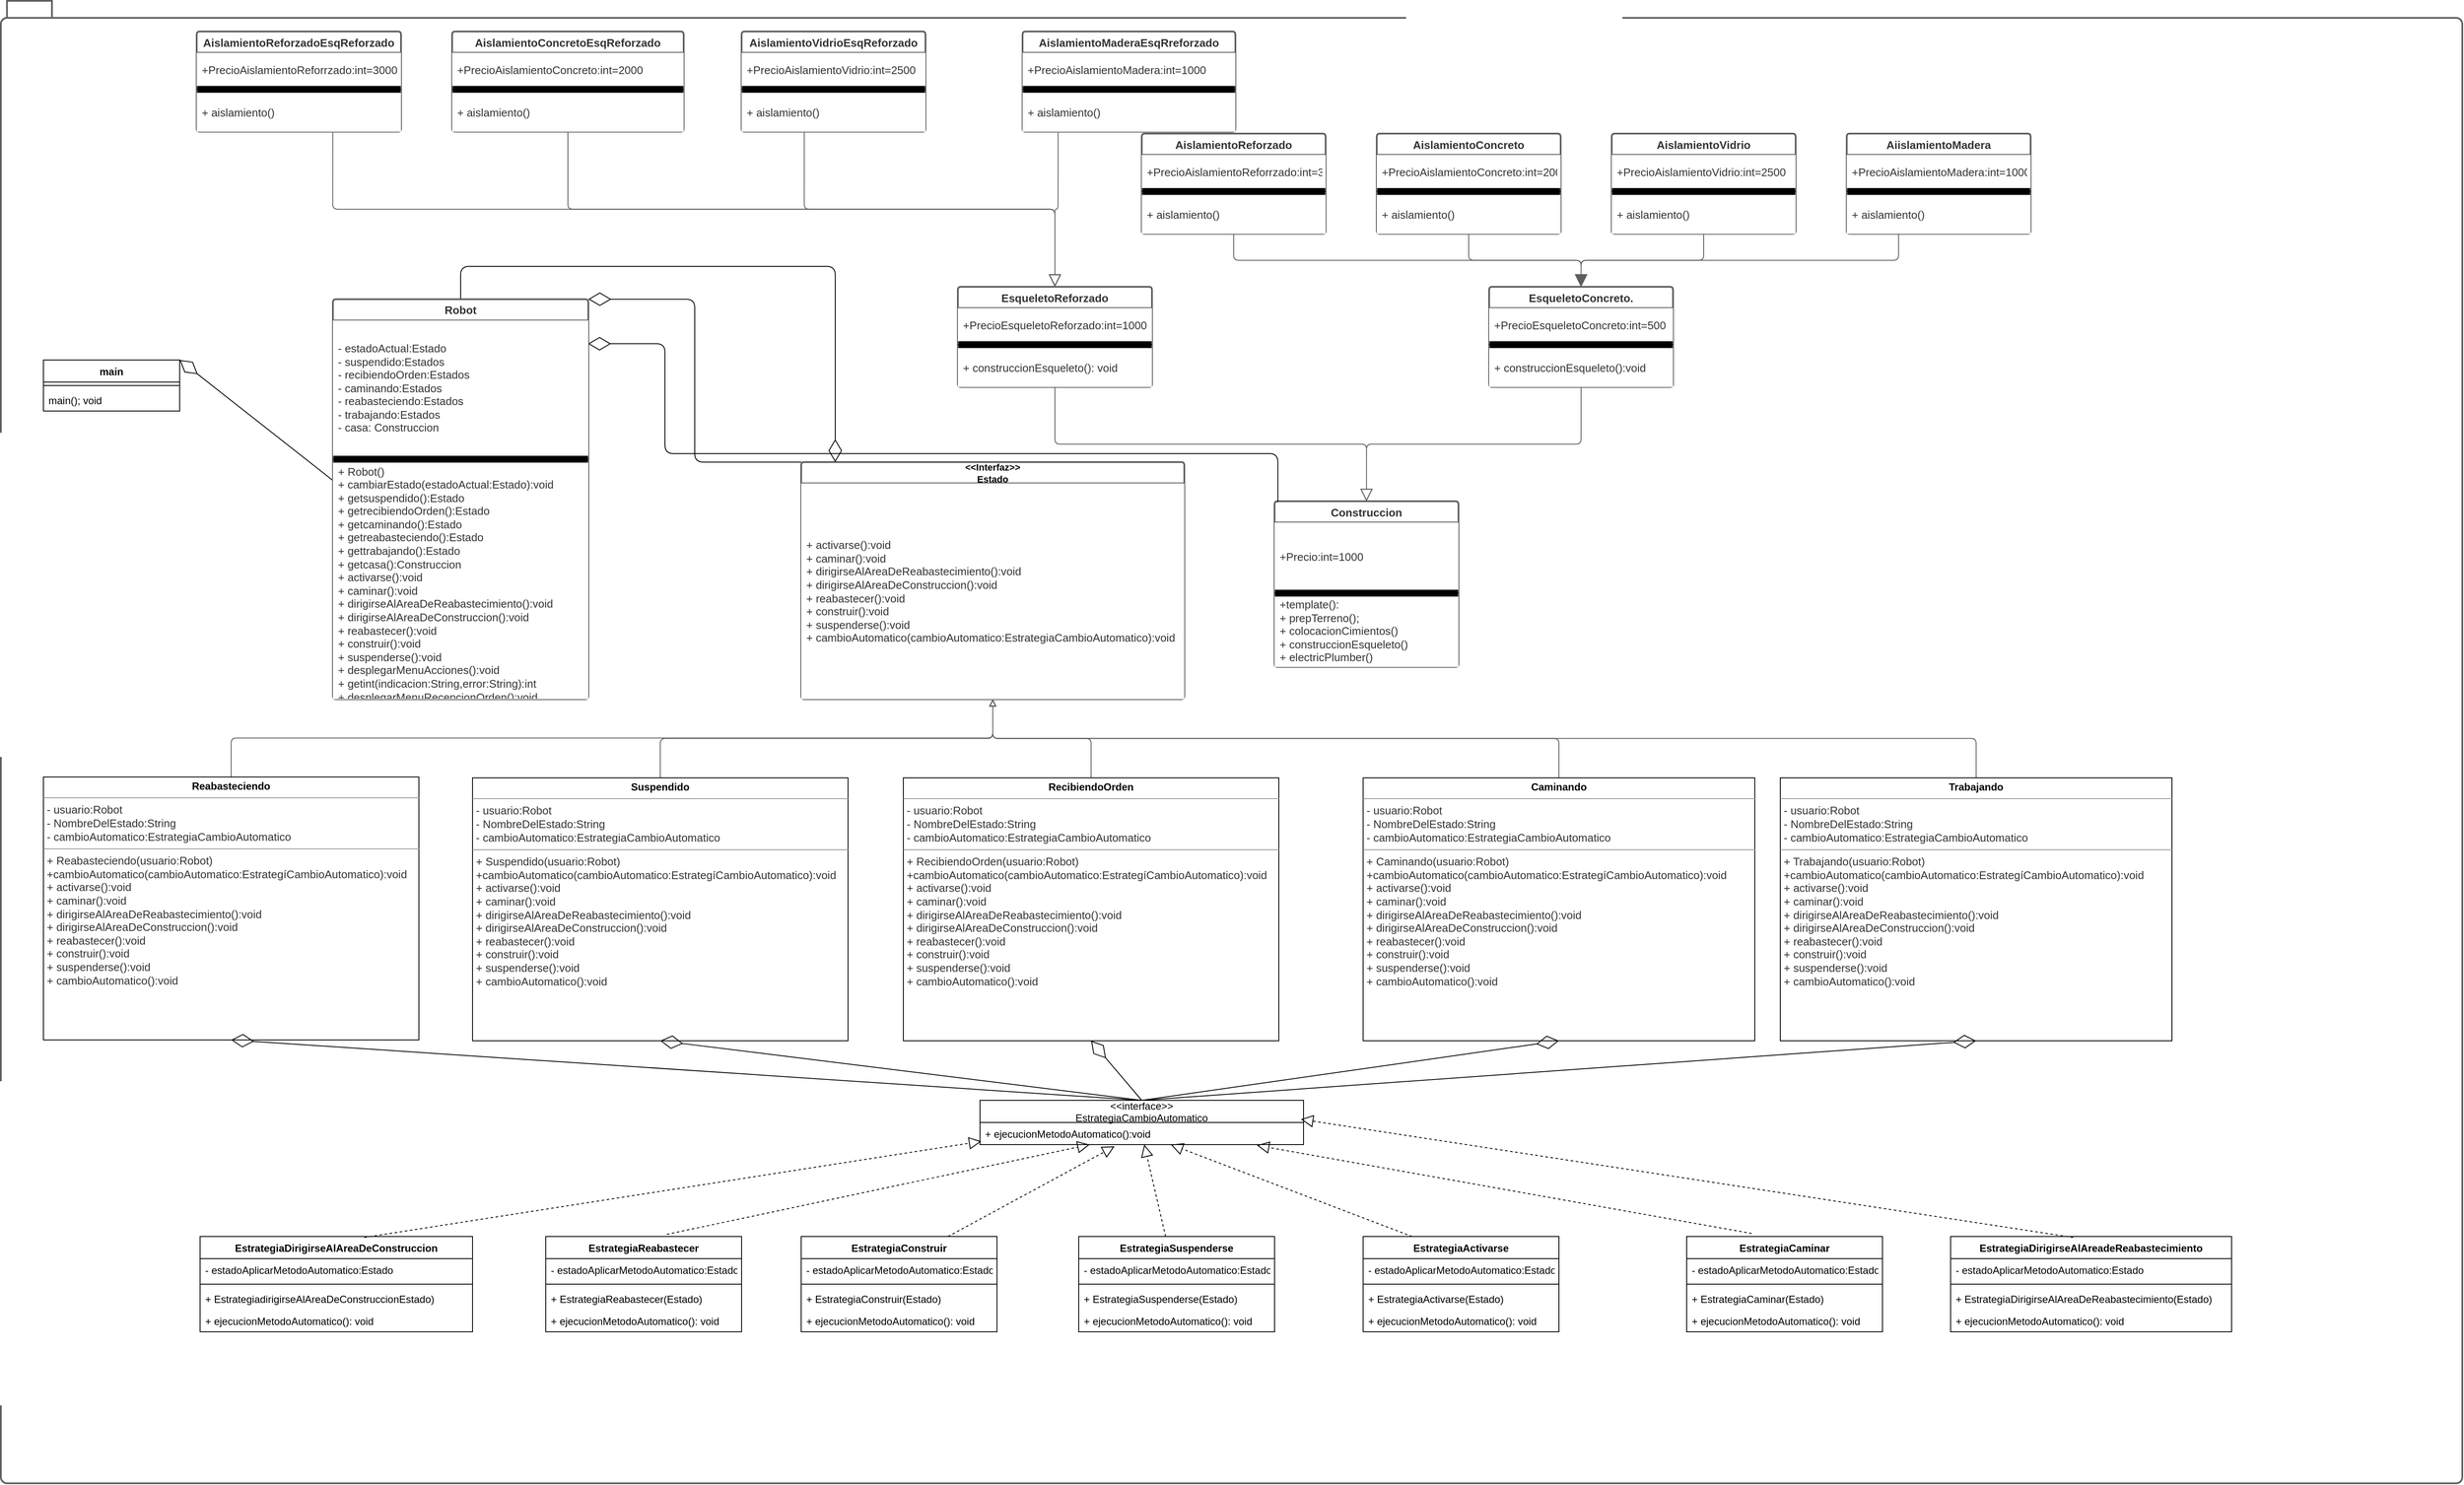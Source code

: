 <mxfile version="13.0.3" type="device"><diagram id="05k5pnpT4-N8WH07giD1" name="Page-1"><mxGraphModel dx="1929" dy="2335" grid="1" gridSize="10" guides="1" tooltips="1" connect="1" arrows="1" fold="1" page="1" pageScale="1" pageWidth="827" pageHeight="1169" math="0" shadow="0"><root><mxCell id="0"/><mxCell id="1" parent="0"/><UserObject label="" lucidchartObjectId="uYEGjodePwQw" id="-1XSPOeFeYUajLbq3IfN-1"><mxCell style="html=1;whiteSpace=wrap;shape=folder;tabPosition=left;fontSize=11;spacing=0;strokeColor=#5e5e5e;strokeOpacity=100;rounded=1;absoluteArcSize=1;arcSize=7.2;fillColor=#FFFFFF;strokeWidth=2;" parent="1" vertex="1"><mxGeometry x="100" y="-372" width="2891" height="1742" as="geometry"/></mxCell></UserObject><UserObject label="" lucidchartObjectId="DOGG1RD15ECd" id="-1XSPOeFeYUajLbq3IfN-6"><mxCell style="html=1;jettySize=18;fontSize=11;strokeColor=#5E5E5E;rounded=1;arcSize=12;edgeStyle=orthogonalEdgeStyle;startArrow=none;;endArrow=block;endFill=0;;entryX=0.5;entryY=1.004;entryPerimeter=1;fillColor=#FFFFFF;" parent="1" source="JcuSDNrAMxoYDXczqNGy-8" target="-1XSPOeFeYUajLbq3IfN-87" edge="1"><mxGeometry width="100" height="100" relative="1" as="geometry"><Array as="points"/><mxPoint x="1098" y="541" as="sourcePoint"/></mxGeometry></mxCell></UserObject><UserObject label="" lucidchartObjectId="VOGGeNuwMS12" id="-1XSPOeFeYUajLbq3IfN-7"><mxCell style="html=1;jettySize=18;fontSize=11;strokeColor=#5E5E5E;rounded=1;arcSize=12;edgeStyle=orthogonalEdgeStyle;startArrow=none;;endArrow=block;endFill=0;;exitX=0.5;exitY=0;entryX=0.5;entryY=1.004;entryPerimeter=1;fillColor=#FFFFFF;exitDx=0;exitDy=0;" parent="1" source="JcuSDNrAMxoYDXczqNGy-10" target="-1XSPOeFeYUajLbq3IfN-87" edge="1"><mxGeometry width="100" height="100" relative="1" as="geometry"><Array as="points"/><mxPoint x="188" y="541" as="sourcePoint"/></mxGeometry></mxCell></UserObject><UserObject label="" lucidchartObjectId="WOGGFWvag1Ef" id="-1XSPOeFeYUajLbq3IfN-8"><mxCell style="html=1;jettySize=18;fontSize=11;strokeColor=#5E5E5E;rounded=1;arcSize=12;edgeStyle=orthogonalEdgeStyle;startArrow=none;;endArrow=block;endFill=0;;exitX=0.5;exitY=0;entryX=0.5;entryY=1.004;entryPerimeter=1;fillColor=#FFFFFF;exitDx=0;exitDy=0;" parent="1" source="JcuSDNrAMxoYDXczqNGy-9" target="-1XSPOeFeYUajLbq3IfN-87" edge="1"><mxGeometry width="100" height="100" relative="1" as="geometry"><Array as="points"/><mxPoint x="1422" y="541" as="sourcePoint"/></mxGeometry></mxCell></UserObject><UserObject label="" lucidchartObjectId="UPGGlUPXJLAO" id="-1XSPOeFeYUajLbq3IfN-9"><mxCell style="html=1;jettySize=18;fontSize=11;strokeColor=#5E5E5E;rounded=1;arcSize=12;edgeStyle=orthogonalEdgeStyle;startArrow=none;;endArrow=block;endFill=0;;exitX=0.5;exitY=0;entryX=0.5;entryY=1.004;entryPerimeter=1;fillColor=#FFFFFF;exitDx=0;exitDy=0;" parent="1" source="JcuSDNrAMxoYDXczqNGy-7" target="-1XSPOeFeYUajLbq3IfN-87" edge="1"><mxGeometry width="100" height="100" relative="1" as="geometry"><Array as="points"/><mxPoint x="2334" y="541" as="sourcePoint"/></mxGeometry></mxCell></UserObject><UserObject label="" lucidchartObjectId="UPGG7BDflleA" id="-1XSPOeFeYUajLbq3IfN-10"><mxCell style="html=1;jettySize=18;fontSize=11;strokeColor=#5E5E5E;rounded=1;arcSize=12;edgeStyle=orthogonalEdgeStyle;startArrow=none;;endArrow=block;endFill=0;;exitX=0.5;exitY=0;entryX=0.5;entryY=1.004;entryPerimeter=1;fillColor=#FFFFFF;exitDx=0;exitDy=0;" parent="1" source="JcuSDNrAMxoYDXczqNGy-6" target="-1XSPOeFeYUajLbq3IfN-87" edge="1"><mxGeometry width="100" height="100" relative="1" as="geometry"><Array as="points"/><mxPoint x="1954" y="541" as="sourcePoint"/></mxGeometry></mxCell></UserObject><mxCell id="-1XSPOeFeYUajLbq3IfN-11" value="Construccion" style="html=1;whiteSpace=wrap;swimlane;childLayout=stackLayout;horizontal=1;startSize=26;horizontalStack=0;resizeParent=1;resizeParentMax=0;resizeLast=0;collapsible=0;marginBottom=0;swimlaneFillColor=FFFFFF;startSize=25;fontSize=13;fontColor=#333333;spacing=0;strokeColor=#5e5e5e;strokeOpacity=100;rounded=1;absoluteArcSize=1;arcSize=7.2;fillColor=#FFFFFF;strokeWidth=2;" parent="1" vertex="1"><mxGeometry x="1596" y="216" width="216" height="194.8" as="geometry"/></mxCell><mxCell id="-1XSPOeFeYUajLbq3IfN-12" value="+Precio:int=1000" style="part=1;html=1;resizeHeight=0;strokeColor=none;fillColor=#FFFFFF;align=left;verticalAlign=middle;spacingLeft=4;spacingRight=4;overflow=hidden;rotatable=0;points=[[0,0.5],[1,0.5]];portConstraint=eastwest;swimlaneFillColor=FFFFFF;strokeOpacity=100;fontSize=13;fontColor=#333333;" parent="-1XSPOeFeYUajLbq3IfN-11" vertex="1"><mxGeometry y="25" width="216" height="79" as="geometry"/></mxCell><mxCell id="-1XSPOeFeYUajLbq3IfN-13" value="" style="line;strokeWidth=1;fillColor=#FFFFFF;align=left;verticalAlign=middle;spacingTop=-1;spacingLeft=3;spacingRight=3;rotatable=0;labelPosition=right;points=[];portConstraint=eastwest;" parent="-1XSPOeFeYUajLbq3IfN-11" vertex="1"><mxGeometry y="104" width="216" height="8" as="geometry"/></mxCell><mxCell id="-1XSPOeFeYUajLbq3IfN-14" value="+template():&#10;+ prepTerreno();&#10;+ colocacionCimientos()&#10;+ construccionEsqueleto()&#10;+ electricPlumber()&#10;+ aislamiento()" style="part=1;html=1;resizeHeight=0;strokeColor=none;fillColor=#FFFFFF;align=left;verticalAlign=middle;spacingLeft=4;spacingRight=4;overflow=hidden;rotatable=0;points=[[0,0.5],[1,0.5]];portConstraint=eastwest;swimlaneFillColor=FFFFFF;strokeOpacity=100;fontSize=13;fontColor=#333333;" parent="-1XSPOeFeYUajLbq3IfN-11" vertex="1"><mxGeometry y="112" width="216" height="82.8" as="geometry"/></mxCell><mxCell id="-1XSPOeFeYUajLbq3IfN-40" value="EsqueletoReforzado" style="html=1;whiteSpace=wrap;swimlane;childLayout=stackLayout;horizontal=1;startSize=26;horizontalStack=0;resizeParent=1;resizeParentMax=0;resizeLast=0;collapsible=0;marginBottom=0;swimlaneFillColor=FFFFFF;startSize=25;fontSize=13;fontColor=#333333;spacing=0;strokeColor=#5e5e5e;strokeOpacity=100;rounded=1;absoluteArcSize=1;arcSize=7.2;fillColor=#FFFFFF;strokeWidth=2;" parent="1" vertex="1"><mxGeometry x="1224" y="-36" width="228" height="117.8" as="geometry"/></mxCell><mxCell id="-1XSPOeFeYUajLbq3IfN-41" value="+PrecioEsqueletoReforzado:int=1000" style="part=1;html=1;resizeHeight=0;strokeColor=none;fillColor=#FFFFFF;align=left;verticalAlign=middle;spacingLeft=4;spacingRight=4;overflow=hidden;rotatable=0;points=[[0,0.5],[1,0.5]];portConstraint=eastwest;swimlaneFillColor=FFFFFF;strokeOpacity=100;fontSize=13;fontColor=#333333;" parent="-1XSPOeFeYUajLbq3IfN-40" vertex="1"><mxGeometry y="25" width="228" height="39" as="geometry"/></mxCell><mxCell id="-1XSPOeFeYUajLbq3IfN-42" value="" style="line;strokeWidth=1;fillColor=#FFFFFF;align=left;verticalAlign=middle;spacingTop=-1;spacingLeft=3;spacingRight=3;rotatable=0;labelPosition=right;points=[];portConstraint=eastwest;" parent="-1XSPOeFeYUajLbq3IfN-40" vertex="1"><mxGeometry y="64" width="228" height="8" as="geometry"/></mxCell><mxCell id="-1XSPOeFeYUajLbq3IfN-43" value="+ construccionEsqueleto(): void" style="part=1;html=1;resizeHeight=0;strokeColor=none;fillColor=#FFFFFF;align=left;verticalAlign=middle;spacingLeft=4;spacingRight=4;overflow=hidden;rotatable=0;points=[[0,0.5],[1,0.5]];portConstraint=eastwest;swimlaneFillColor=FFFFFF;strokeOpacity=100;fontSize=13;fontColor=#333333;" parent="-1XSPOeFeYUajLbq3IfN-40" vertex="1"><mxGeometry y="72" width="228" height="45.8" as="geometry"/></mxCell><mxCell id="-1XSPOeFeYUajLbq3IfN-44" value="EsqueletoConcreto." style="html=1;whiteSpace=wrap;swimlane;childLayout=stackLayout;horizontal=1;startSize=26;horizontalStack=0;resizeParent=1;resizeParentMax=0;resizeLast=0;collapsible=0;marginBottom=0;swimlaneFillColor=FFFFFF;startSize=25;fontSize=13;fontColor=#333333;spacing=0;strokeColor=#5e5e5e;strokeOpacity=100;rounded=1;absoluteArcSize=1;arcSize=7.2;fillColor=#FFFFFF;strokeWidth=2;" parent="1" vertex="1"><mxGeometry x="1848" y="-36" width="216" height="117.8" as="geometry"/></mxCell><mxCell id="-1XSPOeFeYUajLbq3IfN-45" value="+PrecioEsqueletoConcreto:int=500" style="part=1;html=1;resizeHeight=0;strokeColor=none;fillColor=#FFFFFF;align=left;verticalAlign=middle;spacingLeft=4;spacingRight=4;overflow=hidden;rotatable=0;points=[[0,0.5],[1,0.5]];portConstraint=eastwest;swimlaneFillColor=FFFFFF;strokeOpacity=100;fontSize=13;fontColor=#333333;" parent="-1XSPOeFeYUajLbq3IfN-44" vertex="1"><mxGeometry y="25" width="216" height="39" as="geometry"/></mxCell><mxCell id="-1XSPOeFeYUajLbq3IfN-46" value="" style="line;strokeWidth=1;fillColor=#FFFFFF;align=left;verticalAlign=middle;spacingTop=-1;spacingLeft=3;spacingRight=3;rotatable=0;labelPosition=right;points=[];portConstraint=eastwest;" parent="-1XSPOeFeYUajLbq3IfN-44" vertex="1"><mxGeometry y="64" width="216" height="8" as="geometry"/></mxCell><mxCell id="-1XSPOeFeYUajLbq3IfN-47" value="+ construccionEsqueleto():void" style="part=1;html=1;resizeHeight=0;strokeColor=none;fillColor=#FFFFFF;align=left;verticalAlign=middle;spacingLeft=4;spacingRight=4;overflow=hidden;rotatable=0;points=[[0,0.5],[1,0.5]];portConstraint=eastwest;swimlaneFillColor=FFFFFF;strokeOpacity=100;fontSize=13;fontColor=#333333;" parent="-1XSPOeFeYUajLbq3IfN-44" vertex="1"><mxGeometry y="72" width="216" height="45.8" as="geometry"/></mxCell><UserObject label="" lucidchartObjectId="2UhHiFvhF6.6" id="-1XSPOeFeYUajLbq3IfN-61"><mxCell style="html=1;jettySize=18;fontSize=11;strokeColor=#5E5E5E;rounded=1;arcSize=12;edgeStyle=orthogonalEdgeStyle;startArrow=none;;endArrow=block;endFill=0;endSize=12;;exitX=0.669;exitY=1.009;exitPerimeter=1;entryX=0.5;entryY=-0.009;entryPerimeter=1;fillColor=#FFFFFF;" parent="1" source="-1XSPOeFeYUajLbq3IfN-36" target="-1XSPOeFeYUajLbq3IfN-40" edge="1"><mxGeometry width="100" height="100" relative="1" as="geometry"><Array as="points"/></mxGeometry></mxCell></UserObject><UserObject label="" lucidchartObjectId="bVhHB1kfpaV4" id="-1XSPOeFeYUajLbq3IfN-62"><mxCell style="html=1;jettySize=18;fontSize=11;strokeColor=#5E5E5E;rounded=1;arcSize=12;edgeStyle=orthogonalEdgeStyle;startArrow=none;;endArrow=block;endFill=0;endSize=12;;exitX=0.5;exitY=1.009;exitPerimeter=1;entryX=0.5;entryY=-0.009;entryPerimeter=1;fillColor=#FFFFFF;" parent="1" source="-1XSPOeFeYUajLbq3IfN-49" target="-1XSPOeFeYUajLbq3IfN-40" edge="1"><mxGeometry width="100" height="100" relative="1" as="geometry"><Array as="points"/></mxGeometry></mxCell></UserObject><UserObject label="" lucidchartObjectId="vVhH9iKMOzB~" id="-1XSPOeFeYUajLbq3IfN-63"><mxCell style="html=1;jettySize=18;fontSize=11;strokeColor=#5E5E5E;rounded=1;arcSize=12;edgeStyle=orthogonalEdgeStyle;startArrow=none;;endArrow=block;endFill=0;endSize=12;;exitX=0.338;exitY=1.009;exitPerimeter=1;entryX=0.5;entryY=-0.009;entryPerimeter=1;fillColor=#FFFFFF;" parent="1" source="-1XSPOeFeYUajLbq3IfN-53" target="-1XSPOeFeYUajLbq3IfN-40" edge="1"><mxGeometry width="100" height="100" relative="1" as="geometry"><Array as="points"/></mxGeometry></mxCell></UserObject><UserObject label="" lucidchartObjectId="kWhH3wc~hFPO" id="-1XSPOeFeYUajLbq3IfN-64"><mxCell style="html=1;jettySize=18;fontSize=11;strokeColor=#5E5E5E;rounded=1;arcSize=12;edgeStyle=orthogonalEdgeStyle;startArrow=none;;endArrow=block;endFill=0;endSize=12;;exitX=0.161;exitY=1.009;exitPerimeter=1;entryX=0.5;entryY=-0.009;entryPerimeter=1;fillColor=#FFFFFF;" parent="1" source="-1XSPOeFeYUajLbq3IfN-57" target="-1XSPOeFeYUajLbq3IfN-40" edge="1"><mxGeometry width="100" height="100" relative="1" as="geometry"><Array as="points"/></mxGeometry></mxCell></UserObject><mxCell id="-1XSPOeFeYUajLbq3IfN-65" value="AislamientoReforzado" style="html=1;whiteSpace=wrap;swimlane;childLayout=stackLayout;horizontal=1;startSize=26;horizontalStack=0;resizeParent=1;resizeParentMax=0;resizeLast=0;collapsible=0;marginBottom=0;swimlaneFillColor=FFFFFF;startSize=25;fontSize=13;fontColor=#333333;spacing=0;strokeColor=#5e5e5e;strokeOpacity=100;rounded=1;absoluteArcSize=1;arcSize=7.2;fillColor=#FFFFFF;strokeWidth=2;" parent="1" vertex="1"><mxGeometry x="1440" y="-216" width="216" height="117.8" as="geometry"/></mxCell><mxCell id="-1XSPOeFeYUajLbq3IfN-66" value="+PrecioAislamientoReforrzado:int=3000" style="part=1;html=1;resizeHeight=0;strokeColor=none;fillColor=#FFFFFF;align=left;verticalAlign=middle;spacingLeft=4;spacingRight=4;overflow=hidden;rotatable=0;points=[[0,0.5],[1,0.5]];portConstraint=eastwest;swimlaneFillColor=FFFFFF;strokeOpacity=100;fontSize=13;fontColor=#333333;" parent="-1XSPOeFeYUajLbq3IfN-65" vertex="1"><mxGeometry y="25" width="216" height="39" as="geometry"/></mxCell><mxCell id="-1XSPOeFeYUajLbq3IfN-67" value="" style="line;strokeWidth=1;fillColor=#FFFFFF;align=left;verticalAlign=middle;spacingTop=-1;spacingLeft=3;spacingRight=3;rotatable=0;labelPosition=right;points=[];portConstraint=eastwest;" parent="-1XSPOeFeYUajLbq3IfN-65" vertex="1"><mxGeometry y="64" width="216" height="8" as="geometry"/></mxCell><mxCell id="-1XSPOeFeYUajLbq3IfN-68" value="+ aislamiento()" style="part=1;html=1;resizeHeight=0;strokeColor=none;fillColor=#FFFFFF;align=left;verticalAlign=middle;spacingLeft=4;spacingRight=4;overflow=hidden;rotatable=0;points=[[0,0.5],[1,0.5]];portConstraint=eastwest;swimlaneFillColor=FFFFFF;strokeOpacity=100;fontSize=13;fontColor=#333333;" parent="-1XSPOeFeYUajLbq3IfN-65" vertex="1"><mxGeometry y="72" width="216" height="45.8" as="geometry"/></mxCell><mxCell id="-1XSPOeFeYUajLbq3IfN-69" value="AislamientoConcreto" style="html=1;whiteSpace=wrap;swimlane;childLayout=stackLayout;horizontal=1;startSize=26;horizontalStack=0;resizeParent=1;resizeParentMax=0;resizeLast=0;collapsible=0;marginBottom=0;swimlaneFillColor=FFFFFF;startSize=25;fontSize=13;fontColor=#333333;spacing=0;strokeColor=#5e5e5e;strokeOpacity=100;rounded=1;absoluteArcSize=1;arcSize=7.2;fillColor=#FFFFFF;strokeWidth=2;" parent="1" vertex="1"><mxGeometry x="1716" y="-216" width="216" height="117.8" as="geometry"/></mxCell><mxCell id="-1XSPOeFeYUajLbq3IfN-70" value="+PrecioAislamientoConcreto:int=2000" style="part=1;html=1;resizeHeight=0;strokeColor=none;fillColor=#FFFFFF;align=left;verticalAlign=middle;spacingLeft=4;spacingRight=4;overflow=hidden;rotatable=0;points=[[0,0.5],[1,0.5]];portConstraint=eastwest;swimlaneFillColor=FFFFFF;strokeOpacity=100;fontSize=13;fontColor=#333333;" parent="-1XSPOeFeYUajLbq3IfN-69" vertex="1"><mxGeometry y="25" width="216" height="39" as="geometry"/></mxCell><mxCell id="-1XSPOeFeYUajLbq3IfN-71" value="" style="line;strokeWidth=1;fillColor=#FFFFFF;align=left;verticalAlign=middle;spacingTop=-1;spacingLeft=3;spacingRight=3;rotatable=0;labelPosition=right;points=[];portConstraint=eastwest;" parent="-1XSPOeFeYUajLbq3IfN-69" vertex="1"><mxGeometry y="64" width="216" height="8" as="geometry"/></mxCell><mxCell id="-1XSPOeFeYUajLbq3IfN-72" value="+ aislamiento()" style="part=1;html=1;resizeHeight=0;strokeColor=none;fillColor=#FFFFFF;align=left;verticalAlign=middle;spacingLeft=4;spacingRight=4;overflow=hidden;rotatable=0;points=[[0,0.5],[1,0.5]];portConstraint=eastwest;swimlaneFillColor=FFFFFF;strokeOpacity=100;fontSize=13;fontColor=#333333;" parent="-1XSPOeFeYUajLbq3IfN-69" vertex="1"><mxGeometry y="72" width="216" height="45.8" as="geometry"/></mxCell><mxCell id="-1XSPOeFeYUajLbq3IfN-73" value="AislamientoVidrio" style="html=1;whiteSpace=wrap;swimlane;childLayout=stackLayout;horizontal=1;startSize=26;horizontalStack=0;resizeParent=1;resizeParentMax=0;resizeLast=0;collapsible=0;marginBottom=0;swimlaneFillColor=FFFFFF;startSize=25;fontSize=13;fontColor=#333333;spacing=0;strokeColor=#5e5e5e;strokeOpacity=100;rounded=1;absoluteArcSize=1;arcSize=7.2;fillColor=#FFFFFF;strokeWidth=2;" parent="1" vertex="1"><mxGeometry x="1992" y="-216" width="216" height="117.8" as="geometry"/></mxCell><mxCell id="-1XSPOeFeYUajLbq3IfN-74" value="+PrecioAislamientoVidrio:int=2500" style="part=1;html=1;resizeHeight=0;strokeColor=none;fillColor=#FFFFFF;align=left;verticalAlign=middle;spacingLeft=4;spacingRight=4;overflow=hidden;rotatable=0;points=[[0,0.5],[1,0.5]];portConstraint=eastwest;swimlaneFillColor=FFFFFF;strokeOpacity=100;fontSize=13;fontColor=#333333;" parent="-1XSPOeFeYUajLbq3IfN-73" vertex="1"><mxGeometry y="25" width="216" height="39" as="geometry"/></mxCell><mxCell id="-1XSPOeFeYUajLbq3IfN-75" value="" style="line;strokeWidth=1;fillColor=#FFFFFF;align=left;verticalAlign=middle;spacingTop=-1;spacingLeft=3;spacingRight=3;rotatable=0;labelPosition=right;points=[];portConstraint=eastwest;" parent="-1XSPOeFeYUajLbq3IfN-73" vertex="1"><mxGeometry y="64" width="216" height="8" as="geometry"/></mxCell><mxCell id="-1XSPOeFeYUajLbq3IfN-76" value="+ aislamiento()" style="part=1;html=1;resizeHeight=0;strokeColor=none;fillColor=#FFFFFF;align=left;verticalAlign=middle;spacingLeft=4;spacingRight=4;overflow=hidden;rotatable=0;points=[[0,0.5],[1,0.5]];portConstraint=eastwest;swimlaneFillColor=FFFFFF;strokeOpacity=100;fontSize=13;fontColor=#333333;" parent="-1XSPOeFeYUajLbq3IfN-73" vertex="1"><mxGeometry y="72" width="216" height="45.8" as="geometry"/></mxCell><mxCell id="-1XSPOeFeYUajLbq3IfN-77" value="AiislamientoMadera" style="html=1;whiteSpace=wrap;swimlane;childLayout=stackLayout;horizontal=1;startSize=26;horizontalStack=0;resizeParent=1;resizeParentMax=0;resizeLast=0;collapsible=0;marginBottom=0;swimlaneFillColor=FFFFFF;startSize=25;fontSize=13;fontColor=#333333;spacing=0;strokeColor=#5e5e5e;strokeOpacity=100;rounded=1;absoluteArcSize=1;arcSize=7.2;fillColor=#FFFFFF;strokeWidth=2;" parent="1" vertex="1"><mxGeometry x="2268" y="-216" width="216" height="117.8" as="geometry"/></mxCell><mxCell id="-1XSPOeFeYUajLbq3IfN-78" value="+PrecioAislamientoMadera:int=1000" style="part=1;html=1;resizeHeight=0;strokeColor=none;fillColor=#FFFFFF;align=left;verticalAlign=middle;spacingLeft=4;spacingRight=4;overflow=hidden;rotatable=0;points=[[0,0.5],[1,0.5]];portConstraint=eastwest;swimlaneFillColor=FFFFFF;strokeOpacity=100;fontSize=13;fontColor=#333333;" parent="-1XSPOeFeYUajLbq3IfN-77" vertex="1"><mxGeometry y="25" width="216" height="39" as="geometry"/></mxCell><mxCell id="-1XSPOeFeYUajLbq3IfN-79" value="" style="line;strokeWidth=1;fillColor=#FFFFFF;align=left;verticalAlign=middle;spacingTop=-1;spacingLeft=3;spacingRight=3;rotatable=0;labelPosition=right;points=[];portConstraint=eastwest;" parent="-1XSPOeFeYUajLbq3IfN-77" vertex="1"><mxGeometry y="64" width="216" height="8" as="geometry"/></mxCell><mxCell id="-1XSPOeFeYUajLbq3IfN-80" value="+ aislamiento()" style="part=1;html=1;resizeHeight=0;strokeColor=none;fillColor=#FFFFFF;align=left;verticalAlign=middle;spacingLeft=4;spacingRight=4;overflow=hidden;rotatable=0;points=[[0,0.5],[1,0.5]];portConstraint=eastwest;swimlaneFillColor=FFFFFF;strokeOpacity=100;fontSize=13;fontColor=#333333;" parent="-1XSPOeFeYUajLbq3IfN-77" vertex="1"><mxGeometry y="72" width="216" height="45.8" as="geometry"/></mxCell><UserObject label="" lucidchartObjectId="MYhH6F~V0nvW" id="-1XSPOeFeYUajLbq3IfN-81"><mxCell style="html=1;jettySize=18;fontSize=11;strokeColor=#5E5E5E;rounded=1;arcSize=12;edgeStyle=orthogonalEdgeStyle;startArrow=none;;endArrow=block;endFill=0;endSize=12;;exitX=0.5;exitY=1.009;exitPerimeter=1;entryX=0.5;entryY=-0.009;entryPerimeter=1;fillColor=#FFFFFF;" parent="1" source="-1XSPOeFeYUajLbq3IfN-65" target="-1XSPOeFeYUajLbq3IfN-44" edge="1"><mxGeometry width="100" height="100" relative="1" as="geometry"><Array as="points"/></mxGeometry></mxCell></UserObject><UserObject label="" lucidchartObjectId="XYhH4.ZQvyqS" id="-1XSPOeFeYUajLbq3IfN-82"><mxCell style="html=1;jettySize=18;fontSize=11;strokeColor=#5E5E5E;rounded=1;arcSize=12;edgeStyle=orthogonalEdgeStyle;startArrow=none;;endArrow=block;endFill=0;endSize=12;;exitX=0.5;exitY=1.009;exitPerimeter=1;entryX=0.5;entryY=-0.009;entryPerimeter=1;fillColor=#FFFFFF;" parent="1" source="-1XSPOeFeYUajLbq3IfN-69" target="-1XSPOeFeYUajLbq3IfN-44" edge="1"><mxGeometry width="100" height="100" relative="1" as="geometry"><Array as="points"/></mxGeometry></mxCell></UserObject><UserObject label="" lucidchartObjectId="aZhHOmG7g7Wl" id="-1XSPOeFeYUajLbq3IfN-83"><mxCell style="html=1;jettySize=18;fontSize=11;strokeColor=#5E5E5E;rounded=1;arcSize=12;edgeStyle=orthogonalEdgeStyle;startArrow=block;endFill=0;startSize=12;;endArrow=none;;exitX=0.5;exitY=-0.009;exitPerimeter=1;entryX=0.5;entryY=1.009;entryPerimeter=1;fillColor=#FFFFFF;" parent="1" source="-1XSPOeFeYUajLbq3IfN-44" target="-1XSPOeFeYUajLbq3IfN-73" edge="1"><mxGeometry width="100" height="100" relative="1" as="geometry"><Array as="points"/></mxGeometry></mxCell></UserObject><UserObject label="" lucidchartObjectId="SZhH1_P32UMD" id="-1XSPOeFeYUajLbq3IfN-84"><mxCell style="html=1;jettySize=18;fontSize=11;strokeColor=#5E5E5E;rounded=1;arcSize=12;edgeStyle=orthogonalEdgeStyle;startArrow=none;;endArrow=block;endFill=0;endSize=12;;exitX=0.278;exitY=1.009;exitPerimeter=1;entryX=0.5;entryY=-0.009;entryPerimeter=1;fillColor=#FFFFFF;" parent="1" source="-1XSPOeFeYUajLbq3IfN-77" target="-1XSPOeFeYUajLbq3IfN-44" edge="1"><mxGeometry width="100" height="100" relative="1" as="geometry"><Array as="points"/></mxGeometry></mxCell></UserObject><UserObject label="" lucidchartObjectId="O6hHTrHI.-n8" id="-1XSPOeFeYUajLbq3IfN-85"><mxCell style="html=1;jettySize=18;fontSize=11;strokeColor=#5E5E5E;rounded=1;arcSize=12;edgeStyle=orthogonalEdgeStyle;startArrow=none;;endArrow=block;endFill=0;endSize=12;;exitX=0.5;exitY=1.009;exitPerimeter=1;entryX=0.5;entryY=-0.005;entryPerimeter=1;fillColor=#FFFFFF;" parent="1" source="-1XSPOeFeYUajLbq3IfN-40" target="-1XSPOeFeYUajLbq3IfN-11" edge="1"><mxGeometry width="100" height="100" relative="1" as="geometry"><Array as="points"/></mxGeometry></mxCell></UserObject><UserObject label="" lucidchartObjectId="O6hHRWK2cWhi" id="-1XSPOeFeYUajLbq3IfN-86"><mxCell style="html=1;jettySize=18;fontSize=11;strokeColor=#5E5E5E;rounded=1;arcSize=12;edgeStyle=orthogonalEdgeStyle;startArrow=none;;endArrow=block;endFill=0;endSize=12;;exitX=0.5;exitY=1.009;exitPerimeter=1;entryX=0.5;entryY=-0.005;entryPerimeter=1;fillColor=#FFFFFF;" parent="1" source="-1XSPOeFeYUajLbq3IfN-44" target="-1XSPOeFeYUajLbq3IfN-11" edge="1"><mxGeometry width="100" height="100" relative="1" as="geometry"><Array as="points"/></mxGeometry></mxCell></UserObject><mxCell id="-1XSPOeFeYUajLbq3IfN-87" value="&amp;lt;&amp;lt;Interfaz&amp;gt;&amp;gt;&lt;br&gt; Estado" style="html=1;whiteSpace=wrap;swimlane;childLayout=stackLayout;horizontal=1;startSize=26;horizontalStack=0;resizeParent=1;resizeParentMax=0;resizeLast=0;collapsible=0;marginBottom=0;swimlaneFillColor=FFFFFF;startSize=25;fontSize=11;fontStyle=1;spacing=0;strokeColor=#5e5e5e;strokeOpacity=100;rounded=1;absoluteArcSize=1;arcSize=7.2;fillColor=#FFFFFF;strokeWidth=2;" parent="1" vertex="1"><mxGeometry x="1040" y="170" width="450" height="278.6" as="geometry"/></mxCell><mxCell id="-1XSPOeFeYUajLbq3IfN-88" value="+ activarse():void&lt;br&gt;+ caminar():void&lt;br&gt;+ dirigirseAlAreaDeReabastecimiento():void&lt;br&gt;+ dirigirseAlAreaDeConstruccion():void&lt;br&gt;+ reabastecer():void&lt;br&gt;+ construir():void&lt;br&gt;+ suspenderse():void&lt;br&gt;+ cambioAutomatico(cambioAutomatico:EstrategiaCambioAutomatico):void&lt;br&gt;" style="part=1;html=1;resizeHeight=0;strokeColor=none;fillColor=#FFFFFF;align=left;verticalAlign=middle;spacingLeft=4;spacingRight=4;overflow=hidden;rotatable=0;points=[[0,0.5],[1,0.5]];portConstraint=eastwest;swimlaneFillColor=FFFFFF;strokeOpacity=100;fontSize=13;fontColor=#333333;" parent="-1XSPOeFeYUajLbq3IfN-87" vertex="1"><mxGeometry y="25" width="450" height="253.6" as="geometry"/></mxCell><mxCell id="-1XSPOeFeYUajLbq3IfN-36" value="AislamientoReforzadoEsqReforzado" style="html=1;whiteSpace=wrap;swimlane;childLayout=stackLayout;horizontal=1;startSize=26;horizontalStack=0;resizeParent=1;resizeParentMax=0;resizeLast=0;collapsible=0;marginBottom=0;swimlaneFillColor=FFFFFF;startSize=25;fontSize=13;fontColor=#333333;spacing=0;strokeColor=#5e5e5e;strokeOpacity=100;rounded=1;absoluteArcSize=1;arcSize=7.2;fillColor=#FFFFFF;strokeWidth=2;" parent="1" vertex="1"><mxGeometry x="330" y="-336" width="240" height="117.8" as="geometry"/></mxCell><mxCell id="-1XSPOeFeYUajLbq3IfN-37" value="+PrecioAislamientoReforrzado:int=3000" style="part=1;html=1;resizeHeight=0;strokeColor=none;fillColor=#FFFFFF;align=left;verticalAlign=middle;spacingLeft=4;spacingRight=4;overflow=hidden;rotatable=0;points=[[0,0.5],[1,0.5]];portConstraint=eastwest;swimlaneFillColor=FFFFFF;strokeOpacity=100;fontSize=13;fontColor=#333333;" parent="-1XSPOeFeYUajLbq3IfN-36" vertex="1"><mxGeometry y="25" width="240" height="39" as="geometry"/></mxCell><mxCell id="-1XSPOeFeYUajLbq3IfN-38" value="" style="line;strokeWidth=1;fillColor=#FFFFFF;align=left;verticalAlign=middle;spacingTop=-1;spacingLeft=3;spacingRight=3;rotatable=0;labelPosition=right;points=[];portConstraint=eastwest;" parent="-1XSPOeFeYUajLbq3IfN-36" vertex="1"><mxGeometry y="64" width="240" height="8" as="geometry"/></mxCell><mxCell id="-1XSPOeFeYUajLbq3IfN-39" value="+ aislamiento()" style="part=1;html=1;resizeHeight=0;strokeColor=none;fillColor=#FFFFFF;align=left;verticalAlign=middle;spacingLeft=4;spacingRight=4;overflow=hidden;rotatable=0;points=[[0,0.5],[1,0.5]];portConstraint=eastwest;swimlaneFillColor=FFFFFF;strokeOpacity=100;fontSize=13;fontColor=#333333;" parent="-1XSPOeFeYUajLbq3IfN-36" vertex="1"><mxGeometry y="72" width="240" height="45.8" as="geometry"/></mxCell><mxCell id="-1XSPOeFeYUajLbq3IfN-49" value="AislamientoConcretoEsqReforzado" style="html=1;whiteSpace=wrap;swimlane;childLayout=stackLayout;horizontal=1;startSize=26;horizontalStack=0;resizeParent=1;resizeParentMax=0;resizeLast=0;collapsible=0;marginBottom=0;swimlaneFillColor=FFFFFF;startSize=25;fontSize=13;fontColor=#333333;spacing=0;strokeColor=#5e5e5e;strokeOpacity=100;rounded=1;absoluteArcSize=1;arcSize=7.2;fillColor=#FFFFFF;strokeWidth=2;" parent="1" vertex="1"><mxGeometry x="630" y="-336" width="272" height="117.8" as="geometry"/></mxCell><mxCell id="-1XSPOeFeYUajLbq3IfN-50" value="+PrecioAislamientoConcreto:int=2000" style="part=1;html=1;resizeHeight=0;strokeColor=none;fillColor=#FFFFFF;align=left;verticalAlign=middle;spacingLeft=4;spacingRight=4;overflow=hidden;rotatable=0;points=[[0,0.5],[1,0.5]];portConstraint=eastwest;swimlaneFillColor=FFFFFF;strokeOpacity=100;fontSize=13;fontColor=#333333;" parent="-1XSPOeFeYUajLbq3IfN-49" vertex="1"><mxGeometry y="25" width="272" height="39" as="geometry"/></mxCell><mxCell id="-1XSPOeFeYUajLbq3IfN-51" value="" style="line;strokeWidth=1;fillColor=#FFFFFF;align=left;verticalAlign=middle;spacingTop=-1;spacingLeft=3;spacingRight=3;rotatable=0;labelPosition=right;points=[];portConstraint=eastwest;" parent="-1XSPOeFeYUajLbq3IfN-49" vertex="1"><mxGeometry y="64" width="272" height="8" as="geometry"/></mxCell><mxCell id="-1XSPOeFeYUajLbq3IfN-52" value="+ aislamiento()" style="part=1;html=1;resizeHeight=0;strokeColor=none;fillColor=#FFFFFF;align=left;verticalAlign=middle;spacingLeft=4;spacingRight=4;overflow=hidden;rotatable=0;points=[[0,0.5],[1,0.5]];portConstraint=eastwest;swimlaneFillColor=FFFFFF;strokeOpacity=100;fontSize=13;fontColor=#333333;" parent="-1XSPOeFeYUajLbq3IfN-49" vertex="1"><mxGeometry y="72" width="272" height="45.8" as="geometry"/></mxCell><mxCell id="-1XSPOeFeYUajLbq3IfN-53" value="AislamientoVidrioEsqReforzado" style="html=1;whiteSpace=wrap;swimlane;childLayout=stackLayout;horizontal=1;startSize=26;horizontalStack=0;resizeParent=1;resizeParentMax=0;resizeLast=0;collapsible=0;marginBottom=0;swimlaneFillColor=FFFFFF;startSize=25;fontSize=13;fontColor=#333333;spacing=0;strokeColor=#5e5e5e;strokeOpacity=100;rounded=1;absoluteArcSize=1;arcSize=7.2;fillColor=#FFFFFF;strokeWidth=2;" parent="1" vertex="1"><mxGeometry x="970" y="-336" width="216" height="117.8" as="geometry"/></mxCell><mxCell id="-1XSPOeFeYUajLbq3IfN-54" value="+PrecioAislamientoVidrio:int=2500" style="part=1;html=1;resizeHeight=0;strokeColor=none;fillColor=#FFFFFF;align=left;verticalAlign=middle;spacingLeft=4;spacingRight=4;overflow=hidden;rotatable=0;points=[[0,0.5],[1,0.5]];portConstraint=eastwest;swimlaneFillColor=FFFFFF;strokeOpacity=100;fontSize=13;fontColor=#333333;" parent="-1XSPOeFeYUajLbq3IfN-53" vertex="1"><mxGeometry y="25" width="216" height="39" as="geometry"/></mxCell><mxCell id="-1XSPOeFeYUajLbq3IfN-55" value="" style="line;strokeWidth=1;fillColor=#FFFFFF;align=left;verticalAlign=middle;spacingTop=-1;spacingLeft=3;spacingRight=3;rotatable=0;labelPosition=right;points=[];portConstraint=eastwest;" parent="-1XSPOeFeYUajLbq3IfN-53" vertex="1"><mxGeometry y="64" width="216" height="8" as="geometry"/></mxCell><mxCell id="-1XSPOeFeYUajLbq3IfN-56" value="+ aislamiento()" style="part=1;html=1;resizeHeight=0;strokeColor=none;fillColor=#FFFFFF;align=left;verticalAlign=middle;spacingLeft=4;spacingRight=4;overflow=hidden;rotatable=0;points=[[0,0.5],[1,0.5]];portConstraint=eastwest;swimlaneFillColor=FFFFFF;strokeOpacity=100;fontSize=13;fontColor=#333333;" parent="-1XSPOeFeYUajLbq3IfN-53" vertex="1"><mxGeometry y="72" width="216" height="45.8" as="geometry"/></mxCell><mxCell id="-1XSPOeFeYUajLbq3IfN-57" value="AislamientoMaderaEsqRreforzado" style="html=1;whiteSpace=wrap;swimlane;childLayout=stackLayout;horizontal=1;startSize=26;horizontalStack=0;resizeParent=1;resizeParentMax=0;resizeLast=0;collapsible=0;marginBottom=0;swimlaneFillColor=FFFFFF;startSize=25;fontSize=13;fontColor=#333333;spacing=0;strokeColor=#5e5e5e;strokeOpacity=100;rounded=1;absoluteArcSize=1;arcSize=7.2;fillColor=#FFFFFF;strokeWidth=2;" parent="1" vertex="1"><mxGeometry x="1300" y="-336" width="250" height="117.8" as="geometry"/></mxCell><mxCell id="-1XSPOeFeYUajLbq3IfN-58" value="+PrecioAislamientoMadera:int=1000" style="part=1;html=1;resizeHeight=0;strokeColor=none;fillColor=#FFFFFF;align=left;verticalAlign=middle;spacingLeft=4;spacingRight=4;overflow=hidden;rotatable=0;points=[[0,0.5],[1,0.5]];portConstraint=eastwest;swimlaneFillColor=FFFFFF;strokeOpacity=100;fontSize=13;fontColor=#333333;" parent="-1XSPOeFeYUajLbq3IfN-57" vertex="1"><mxGeometry y="25" width="250" height="39" as="geometry"/></mxCell><mxCell id="-1XSPOeFeYUajLbq3IfN-59" value="" style="line;strokeWidth=1;fillColor=#FFFFFF;align=left;verticalAlign=middle;spacingTop=-1;spacingLeft=3;spacingRight=3;rotatable=0;labelPosition=right;points=[];portConstraint=eastwest;" parent="-1XSPOeFeYUajLbq3IfN-57" vertex="1"><mxGeometry y="64" width="250" height="8" as="geometry"/></mxCell><mxCell id="-1XSPOeFeYUajLbq3IfN-60" value="+ aislamiento()" style="part=1;html=1;resizeHeight=0;strokeColor=none;fillColor=#FFFFFF;align=left;verticalAlign=middle;spacingLeft=4;spacingRight=4;overflow=hidden;rotatable=0;points=[[0,0.5],[1,0.5]];portConstraint=eastwest;swimlaneFillColor=FFFFFF;strokeOpacity=100;fontSize=13;fontColor=#333333;" parent="-1XSPOeFeYUajLbq3IfN-57" vertex="1"><mxGeometry y="72" width="250" height="45.8" as="geometry"/></mxCell><mxCell id="JcuSDNrAMxoYDXczqNGy-2" value="" style="endArrow=diamondThin;endFill=0;endSize=24;html=1;exitX=0;exitY=0;exitDx=0;exitDy=0;edgeStyle=elbowEdgeStyle;entryX=1;entryY=0;entryDx=0;entryDy=0;" parent="1" source="-1XSPOeFeYUajLbq3IfN-87" target="-1XSPOeFeYUajLbq3IfN-2" edge="1"><mxGeometry width="160" relative="1" as="geometry"><mxPoint x="870" y="312.69" as="sourcePoint"/><mxPoint x="840" y="-30" as="targetPoint"/></mxGeometry></mxCell><mxCell id="JcuSDNrAMxoYDXczqNGy-4" value="" style="endArrow=diamondThin;endFill=0;endSize=24;html=1;exitX=0.5;exitY=0;exitDx=0;exitDy=0;edgeStyle=elbowEdgeStyle;elbow=vertical;" parent="1" source="-1XSPOeFeYUajLbq3IfN-2" edge="1"><mxGeometry width="160" relative="1" as="geometry"><mxPoint x="1050" y="329.52" as="sourcePoint"/><mxPoint x="1080" y="170" as="targetPoint"/><Array as="points"><mxPoint x="1080" y="-60"/><mxPoint x="980" y="-80"/></Array></mxGeometry></mxCell><mxCell id="JcuSDNrAMxoYDXczqNGy-6" value="&lt;p style=&quot;margin: 0px ; margin-top: 4px ; text-align: center&quot;&gt;&lt;b&gt;Caminando&lt;/b&gt;&lt;/p&gt;&lt;hr size=&quot;1&quot;&gt;&lt;p style=&quot;margin: 0px ; margin-left: 4px&quot;&gt;&lt;span style=&quot;color: rgb(51 , 51 , 51) ; font-size: 13px&quot;&gt;- usuario:Robot&lt;/span&gt;&lt;br style=&quot;color: rgb(51 , 51 , 51) ; font-size: 13px&quot;&gt;&lt;span style=&quot;color: rgb(51 , 51 , 51) ; font-size: 13px&quot;&gt;- NombreDelEstado:String&lt;/span&gt;&lt;br style=&quot;color: rgb(51 , 51 , 51) ; font-size: 13px&quot;&gt;&lt;span style=&quot;color: rgb(51 , 51 , 51) ; font-size: 13px&quot;&gt;- cambioAutomatico:EstrategiaCambioAutomatico&lt;/span&gt;&lt;br&gt;&lt;/p&gt;&lt;hr size=&quot;1&quot;&gt;&lt;p style=&quot;margin: 0px ; margin-left: 4px&quot;&gt;&lt;span style=&quot;color: rgb(51 , 51 , 51) ; font-size: 13px&quot;&gt;+ Caminando(usuario:Robot)&lt;/span&gt;&lt;br style=&quot;color: rgb(51 , 51 , 51) ; font-size: 13px&quot;&gt;&lt;span style=&quot;color: rgb(51 , 51 , 51) ; font-size: 13px&quot;&gt;+cambioAutomatico(cambioAutomatico:EstrategíCambioAutomatico):void&lt;/span&gt;&lt;br style=&quot;color: rgb(51 , 51 , 51) ; font-size: 13px&quot;&gt;&lt;span style=&quot;color: rgb(51 , 51 , 51) ; font-size: 13px&quot;&gt;+ activarse():void&lt;/span&gt;&lt;br style=&quot;color: rgb(51 , 51 , 51) ; font-size: 13px&quot;&gt;&lt;span style=&quot;color: rgb(51 , 51 , 51) ; font-size: 13px&quot;&gt;+ caminar():void&lt;/span&gt;&lt;br style=&quot;color: rgb(51 , 51 , 51) ; font-size: 13px&quot;&gt;&lt;span style=&quot;color: rgb(51 , 51 , 51) ; font-size: 13px&quot;&gt;+ dirigirseAlAreaDeReabastecimiento():void&lt;/span&gt;&lt;br style=&quot;color: rgb(51 , 51 , 51) ; font-size: 13px&quot;&gt;&lt;span style=&quot;color: rgb(51 , 51 , 51) ; font-size: 13px&quot;&gt;+ dirigirseAlAreaDeConstruccion():void&lt;/span&gt;&lt;br style=&quot;color: rgb(51 , 51 , 51) ; font-size: 13px&quot;&gt;&lt;span style=&quot;color: rgb(51 , 51 , 51) ; font-size: 13px&quot;&gt;+ reabastecer():void&lt;/span&gt;&lt;br style=&quot;color: rgb(51 , 51 , 51) ; font-size: 13px&quot;&gt;&lt;span style=&quot;color: rgb(51 , 51 , 51) ; font-size: 13px&quot;&gt;+ construir():void&lt;/span&gt;&lt;br style=&quot;color: rgb(51 , 51 , 51) ; font-size: 13px&quot;&gt;&lt;span style=&quot;color: rgb(51 , 51 , 51) ; font-size: 13px&quot;&gt;+ suspenderse():void&lt;/span&gt;&lt;br&gt;&lt;/p&gt;&lt;p style=&quot;margin: 0px ; margin-left: 4px&quot;&gt;&lt;span style=&quot;color: rgb(51 , 51 , 51) ; font-size: 13px&quot;&gt;+ cambioAutomatico():void&lt;/span&gt;&lt;/p&gt;" style="verticalAlign=top;align=left;overflow=fill;fontSize=12;fontFamily=Helvetica;html=1;" parent="1" vertex="1"><mxGeometry x="1700" y="541" width="460" height="309" as="geometry"/></mxCell><mxCell id="JcuSDNrAMxoYDXczqNGy-7" value="&lt;p style=&quot;margin: 0px ; margin-top: 4px ; text-align: center&quot;&gt;&lt;b&gt;Trabajando&lt;/b&gt;&lt;/p&gt;&lt;hr size=&quot;1&quot;&gt;&lt;p style=&quot;margin: 0px ; margin-left: 4px&quot;&gt;&lt;span style=&quot;color: rgb(51 , 51 , 51) ; font-size: 13px&quot;&gt;- usuario:Robot&lt;/span&gt;&lt;br style=&quot;color: rgb(51 , 51 , 51) ; font-size: 13px&quot;&gt;&lt;span style=&quot;color: rgb(51 , 51 , 51) ; font-size: 13px&quot;&gt;- NombreDelEstado:String&lt;/span&gt;&lt;br style=&quot;color: rgb(51 , 51 , 51) ; font-size: 13px&quot;&gt;&lt;span style=&quot;color: rgb(51 , 51 , 51) ; font-size: 13px&quot;&gt;- cambioAutomatico:EstrategiaCambioAutomatico&lt;/span&gt;&lt;br&gt;&lt;/p&gt;&lt;hr size=&quot;1&quot;&gt;&lt;p style=&quot;margin: 0px ; margin-left: 4px&quot;&gt;&lt;span style=&quot;color: rgb(51 , 51 , 51) ; font-size: 13px&quot;&gt;+ Trabajando(usuario:Robot)&lt;/span&gt;&lt;br style=&quot;color: rgb(51 , 51 , 51) ; font-size: 13px&quot;&gt;&lt;span style=&quot;color: rgb(51 , 51 , 51) ; font-size: 13px&quot;&gt;+cambioAutomatico(cambioAutomatico:EstrategíCambioAutomatico):void&lt;/span&gt;&lt;br style=&quot;color: rgb(51 , 51 , 51) ; font-size: 13px&quot;&gt;&lt;span style=&quot;color: rgb(51 , 51 , 51) ; font-size: 13px&quot;&gt;+ activarse():void&lt;/span&gt;&lt;br style=&quot;color: rgb(51 , 51 , 51) ; font-size: 13px&quot;&gt;&lt;span style=&quot;color: rgb(51 , 51 , 51) ; font-size: 13px&quot;&gt;+ caminar():void&lt;/span&gt;&lt;br style=&quot;color: rgb(51 , 51 , 51) ; font-size: 13px&quot;&gt;&lt;span style=&quot;color: rgb(51 , 51 , 51) ; font-size: 13px&quot;&gt;+ dirigirseAlAreaDeReabastecimiento():void&lt;/span&gt;&lt;br style=&quot;color: rgb(51 , 51 , 51) ; font-size: 13px&quot;&gt;&lt;span style=&quot;color: rgb(51 , 51 , 51) ; font-size: 13px&quot;&gt;+ dirigirseAlAreaDeConstruccion():void&lt;/span&gt;&lt;br style=&quot;color: rgb(51 , 51 , 51) ; font-size: 13px&quot;&gt;&lt;span style=&quot;color: rgb(51 , 51 , 51) ; font-size: 13px&quot;&gt;+ reabastecer():void&lt;/span&gt;&lt;br style=&quot;color: rgb(51 , 51 , 51) ; font-size: 13px&quot;&gt;&lt;span style=&quot;color: rgb(51 , 51 , 51) ; font-size: 13px&quot;&gt;+ construir():void&lt;/span&gt;&lt;br style=&quot;color: rgb(51 , 51 , 51) ; font-size: 13px&quot;&gt;&lt;span style=&quot;color: rgb(51 , 51 , 51) ; font-size: 13px&quot;&gt;+ suspenderse():void&lt;/span&gt;&lt;br&gt;&lt;/p&gt;&lt;p style=&quot;margin: 0px ; margin-left: 4px&quot;&gt;&lt;span style=&quot;color: rgb(51 , 51 , 51) ; font-size: 13px&quot;&gt;+ cambioAutomatico():void&lt;/span&gt;&lt;/p&gt;" style="verticalAlign=top;align=left;overflow=fill;fontSize=12;fontFamily=Helvetica;html=1;" parent="1" vertex="1"><mxGeometry x="2190" y="541" width="460" height="309" as="geometry"/></mxCell><mxCell id="JcuSDNrAMxoYDXczqNGy-8" value="&lt;p style=&quot;margin: 0px ; margin-top: 4px ; text-align: center&quot;&gt;&lt;b&gt;Suspendido&lt;/b&gt;&lt;/p&gt;&lt;hr size=&quot;1&quot;&gt;&lt;p style=&quot;margin: 0px ; margin-left: 4px&quot;&gt;&lt;span style=&quot;color: rgb(51 , 51 , 51) ; font-size: 13px&quot;&gt;- usuario:Robot&lt;/span&gt;&lt;br style=&quot;color: rgb(51 , 51 , 51) ; font-size: 13px&quot;&gt;&lt;span style=&quot;color: rgb(51 , 51 , 51) ; font-size: 13px&quot;&gt;- NombreDelEstado:String&lt;/span&gt;&lt;br style=&quot;color: rgb(51 , 51 , 51) ; font-size: 13px&quot;&gt;&lt;span style=&quot;color: rgb(51 , 51 , 51) ; font-size: 13px&quot;&gt;- cambioAutomatico:EstrategiaCambioAutomatico&lt;/span&gt;&lt;br&gt;&lt;/p&gt;&lt;hr size=&quot;1&quot;&gt;&lt;p style=&quot;margin: 0px ; margin-left: 4px&quot;&gt;&lt;span style=&quot;color: rgb(51 , 51 , 51) ; font-size: 13px&quot;&gt;+ Suspendido(usuario:Robot)&lt;/span&gt;&lt;br style=&quot;color: rgb(51 , 51 , 51) ; font-size: 13px&quot;&gt;&lt;span style=&quot;color: rgb(51 , 51 , 51) ; font-size: 13px&quot;&gt;+cambioAutomatico(cambioAutomatico:EstrategíCambioAutomatico):void&lt;/span&gt;&lt;br style=&quot;color: rgb(51 , 51 , 51) ; font-size: 13px&quot;&gt;&lt;span style=&quot;color: rgb(51 , 51 , 51) ; font-size: 13px&quot;&gt;+ activarse():void&lt;/span&gt;&lt;br style=&quot;color: rgb(51 , 51 , 51) ; font-size: 13px&quot;&gt;&lt;span style=&quot;color: rgb(51 , 51 , 51) ; font-size: 13px&quot;&gt;+ caminar():void&lt;/span&gt;&lt;br style=&quot;color: rgb(51 , 51 , 51) ; font-size: 13px&quot;&gt;&lt;span style=&quot;color: rgb(51 , 51 , 51) ; font-size: 13px&quot;&gt;+ dirigirseAlAreaDeReabastecimiento():void&lt;/span&gt;&lt;br style=&quot;color: rgb(51 , 51 , 51) ; font-size: 13px&quot;&gt;&lt;span style=&quot;color: rgb(51 , 51 , 51) ; font-size: 13px&quot;&gt;+ dirigirseAlAreaDeConstruccion():void&lt;/span&gt;&lt;br style=&quot;color: rgb(51 , 51 , 51) ; font-size: 13px&quot;&gt;&lt;span style=&quot;color: rgb(51 , 51 , 51) ; font-size: 13px&quot;&gt;+ reabastecer():void&lt;/span&gt;&lt;br style=&quot;color: rgb(51 , 51 , 51) ; font-size: 13px&quot;&gt;&lt;span style=&quot;color: rgb(51 , 51 , 51) ; font-size: 13px&quot;&gt;+ construir():void&lt;/span&gt;&lt;br style=&quot;color: rgb(51 , 51 , 51) ; font-size: 13px&quot;&gt;&lt;span style=&quot;color: rgb(51 , 51 , 51) ; font-size: 13px&quot;&gt;+ suspenderse():void&lt;/span&gt;&lt;br&gt;&lt;/p&gt;&lt;p style=&quot;margin: 0px ; margin-left: 4px&quot;&gt;&lt;span style=&quot;color: rgb(51 , 51 , 51) ; font-size: 13px&quot;&gt;+ cambioAutomatico():void&lt;/span&gt;&lt;/p&gt;" style="verticalAlign=top;align=left;overflow=fill;fontSize=12;fontFamily=Helvetica;html=1;" parent="1" vertex="1"><mxGeometry x="654" y="541" width="441" height="309" as="geometry"/></mxCell><mxCell id="JcuSDNrAMxoYDXczqNGy-9" value="&lt;p style=&quot;margin: 0px ; margin-top: 4px ; text-align: center&quot;&gt;&lt;b&gt;RecibiendoOrden&lt;/b&gt;&lt;/p&gt;&lt;hr size=&quot;1&quot;&gt;&lt;p style=&quot;margin: 0px ; margin-left: 4px&quot;&gt;&lt;span style=&quot;color: rgb(51 , 51 , 51) ; font-size: 13px&quot;&gt;- usuario:Robot&lt;/span&gt;&lt;br style=&quot;color: rgb(51 , 51 , 51) ; font-size: 13px&quot;&gt;&lt;span style=&quot;color: rgb(51 , 51 , 51) ; font-size: 13px&quot;&gt;- NombreDelEstado:String&lt;/span&gt;&lt;br style=&quot;color: rgb(51 , 51 , 51) ; font-size: 13px&quot;&gt;&lt;span style=&quot;color: rgb(51 , 51 , 51) ; font-size: 13px&quot;&gt;- cambioAutomatico:EstrategiaCambioAutomatico&lt;/span&gt;&lt;br&gt;&lt;/p&gt;&lt;hr size=&quot;1&quot;&gt;&lt;p style=&quot;margin: 0px ; margin-left: 4px&quot;&gt;&lt;span style=&quot;color: rgb(51 , 51 , 51) ; font-size: 13px&quot;&gt;+ RecibiendoOrden(usuario:Robot)&lt;/span&gt;&lt;br style=&quot;color: rgb(51 , 51 , 51) ; font-size: 13px&quot;&gt;&lt;span style=&quot;color: rgb(51 , 51 , 51) ; font-size: 13px&quot;&gt;+cambioAutomatico(cambioAutomatico:EstrategíCambioAutomatico):void&lt;/span&gt;&lt;br style=&quot;color: rgb(51 , 51 , 51) ; font-size: 13px&quot;&gt;&lt;span style=&quot;color: rgb(51 , 51 , 51) ; font-size: 13px&quot;&gt;+ activarse():void&lt;/span&gt;&lt;br style=&quot;color: rgb(51 , 51 , 51) ; font-size: 13px&quot;&gt;&lt;span style=&quot;color: rgb(51 , 51 , 51) ; font-size: 13px&quot;&gt;+ caminar():void&lt;/span&gt;&lt;br style=&quot;color: rgb(51 , 51 , 51) ; font-size: 13px&quot;&gt;&lt;span style=&quot;color: rgb(51 , 51 , 51) ; font-size: 13px&quot;&gt;+ dirigirseAlAreaDeReabastecimiento():void&lt;/span&gt;&lt;br style=&quot;color: rgb(51 , 51 , 51) ; font-size: 13px&quot;&gt;&lt;span style=&quot;color: rgb(51 , 51 , 51) ; font-size: 13px&quot;&gt;+ dirigirseAlAreaDeConstruccion():void&lt;/span&gt;&lt;br style=&quot;color: rgb(51 , 51 , 51) ; font-size: 13px&quot;&gt;&lt;span style=&quot;color: rgb(51 , 51 , 51) ; font-size: 13px&quot;&gt;+ reabastecer():void&lt;/span&gt;&lt;br style=&quot;color: rgb(51 , 51 , 51) ; font-size: 13px&quot;&gt;&lt;span style=&quot;color: rgb(51 , 51 , 51) ; font-size: 13px&quot;&gt;+ construir():void&lt;/span&gt;&lt;br style=&quot;color: rgb(51 , 51 , 51) ; font-size: 13px&quot;&gt;&lt;span style=&quot;color: rgb(51 , 51 , 51) ; font-size: 13px&quot;&gt;+ suspenderse():void&lt;/span&gt;&lt;br&gt;&lt;/p&gt;&lt;p style=&quot;margin: 0px ; margin-left: 4px&quot;&gt;&lt;span style=&quot;color: rgb(51 , 51 , 51) ; font-size: 13px&quot;&gt;+ cambioAutomatico():void&lt;/span&gt;&lt;/p&gt;" style="verticalAlign=top;align=left;overflow=fill;fontSize=12;fontFamily=Helvetica;html=1;" parent="1" vertex="1"><mxGeometry x="1160" y="541" width="441" height="309" as="geometry"/></mxCell><mxCell id="JcuSDNrAMxoYDXczqNGy-10" value="&lt;p style=&quot;margin: 0px ; margin-top: 4px ; text-align: center&quot;&gt;&lt;b&gt;Reabasteciendo&lt;/b&gt;&lt;/p&gt;&lt;hr size=&quot;1&quot;&gt;&lt;p style=&quot;margin: 0px ; margin-left: 4px&quot;&gt;&lt;span style=&quot;color: rgb(51 , 51 , 51) ; font-size: 13px&quot;&gt;- usuario:Robot&lt;/span&gt;&lt;br style=&quot;color: rgb(51 , 51 , 51) ; font-size: 13px&quot;&gt;&lt;span style=&quot;color: rgb(51 , 51 , 51) ; font-size: 13px&quot;&gt;- NombreDelEstado:String&lt;/span&gt;&lt;br style=&quot;color: rgb(51 , 51 , 51) ; font-size: 13px&quot;&gt;&lt;span style=&quot;color: rgb(51 , 51 , 51) ; font-size: 13px&quot;&gt;- cambioAutomatico:EstrategiaCambioAutomatico&lt;/span&gt;&lt;br&gt;&lt;/p&gt;&lt;hr size=&quot;1&quot;&gt;&lt;p style=&quot;margin: 0px ; margin-left: 4px&quot;&gt;&lt;span style=&quot;color: rgb(51 , 51 , 51) ; font-size: 13px&quot;&gt;+ Reabasteciendo(usuario:Robot)&lt;/span&gt;&lt;br style=&quot;color: rgb(51 , 51 , 51) ; font-size: 13px&quot;&gt;&lt;span style=&quot;color: rgb(51 , 51 , 51) ; font-size: 13px&quot;&gt;+cambioAutomatico(cambioAutomatico:EstrategíCambioAutomatico):void&lt;/span&gt;&lt;br style=&quot;color: rgb(51 , 51 , 51) ; font-size: 13px&quot;&gt;&lt;span style=&quot;color: rgb(51 , 51 , 51) ; font-size: 13px&quot;&gt;+ activarse():void&lt;/span&gt;&lt;br style=&quot;color: rgb(51 , 51 , 51) ; font-size: 13px&quot;&gt;&lt;span style=&quot;color: rgb(51 , 51 , 51) ; font-size: 13px&quot;&gt;+ caminar():void&lt;/span&gt;&lt;br style=&quot;color: rgb(51 , 51 , 51) ; font-size: 13px&quot;&gt;&lt;span style=&quot;color: rgb(51 , 51 , 51) ; font-size: 13px&quot;&gt;+ dirigirseAlAreaDeReabastecimiento():void&lt;/span&gt;&lt;br style=&quot;color: rgb(51 , 51 , 51) ; font-size: 13px&quot;&gt;&lt;span style=&quot;color: rgb(51 , 51 , 51) ; font-size: 13px&quot;&gt;+ dirigirseAlAreaDeConstruccion():void&lt;/span&gt;&lt;br style=&quot;color: rgb(51 , 51 , 51) ; font-size: 13px&quot;&gt;&lt;span style=&quot;color: rgb(51 , 51 , 51) ; font-size: 13px&quot;&gt;+ reabastecer():void&lt;/span&gt;&lt;br style=&quot;color: rgb(51 , 51 , 51) ; font-size: 13px&quot;&gt;&lt;span style=&quot;color: rgb(51 , 51 , 51) ; font-size: 13px&quot;&gt;+ construir():void&lt;/span&gt;&lt;br style=&quot;color: rgb(51 , 51 , 51) ; font-size: 13px&quot;&gt;&lt;span style=&quot;color: rgb(51 , 51 , 51) ; font-size: 13px&quot;&gt;+ suspenderse():void&lt;/span&gt;&lt;br&gt;&lt;/p&gt;&lt;p style=&quot;margin: 0px ; margin-left: 4px&quot;&gt;&lt;span style=&quot;color: rgb(51 , 51 , 51) ; font-size: 13px&quot;&gt;+ cambioAutomatico():void&lt;/span&gt;&lt;/p&gt;" style="verticalAlign=top;align=left;overflow=fill;fontSize=12;fontFamily=Helvetica;html=1;" parent="1" vertex="1"><mxGeometry x="150" y="540" width="441" height="309" as="geometry"/></mxCell><mxCell id="JcuSDNrAMxoYDXczqNGy-12" value="&lt;&lt;interface&gt;&gt;&#10;EstrategiaCambioAutomatico" style="swimlane;fontStyle=0;childLayout=stackLayout;horizontal=1;startSize=26;fillColor=none;horizontalStack=0;resizeParent=1;resizeParentMax=0;resizeLast=0;collapsible=1;marginBottom=0;" parent="1" vertex="1"><mxGeometry x="1250" y="920" width="380" height="52" as="geometry"/></mxCell><mxCell id="JcuSDNrAMxoYDXczqNGy-13" value="+ ejecucionMetodoAutomatico():void " style="text;strokeColor=none;fillColor=none;align=left;verticalAlign=top;spacingLeft=4;spacingRight=4;overflow=hidden;rotatable=0;points=[[0,0.5],[1,0.5]];portConstraint=eastwest;" parent="JcuSDNrAMxoYDXczqNGy-12" vertex="1"><mxGeometry y="26" width="380" height="26" as="geometry"/></mxCell><mxCell id="JcuSDNrAMxoYDXczqNGy-17" value="EstrategiaActivarse" style="swimlane;fontStyle=1;align=center;verticalAlign=top;childLayout=stackLayout;horizontal=1;startSize=26;horizontalStack=0;resizeParent=1;resizeParentMax=0;resizeLast=0;collapsible=1;marginBottom=0;" parent="1" vertex="1"><mxGeometry x="1700" y="1080" width="230" height="112" as="geometry"/></mxCell><mxCell id="JcuSDNrAMxoYDXczqNGy-18" value="- estadoAplicarMetodoAutomatico:Estado" style="text;strokeColor=none;fillColor=none;align=left;verticalAlign=top;spacingLeft=4;spacingRight=4;overflow=hidden;rotatable=0;points=[[0,0.5],[1,0.5]];portConstraint=eastwest;" parent="JcuSDNrAMxoYDXczqNGy-17" vertex="1"><mxGeometry y="26" width="230" height="26" as="geometry"/></mxCell><mxCell id="JcuSDNrAMxoYDXczqNGy-19" value="" style="line;strokeWidth=1;fillColor=none;align=left;verticalAlign=middle;spacingTop=-1;spacingLeft=3;spacingRight=3;rotatable=0;labelPosition=right;points=[];portConstraint=eastwest;" parent="JcuSDNrAMxoYDXczqNGy-17" vertex="1"><mxGeometry y="52" width="230" height="8" as="geometry"/></mxCell><mxCell id="JcuSDNrAMxoYDXczqNGy-20" value="+ EstrategiaActivarse(Estado)" style="text;strokeColor=none;fillColor=none;align=left;verticalAlign=top;spacingLeft=4;spacingRight=4;overflow=hidden;rotatable=0;points=[[0,0.5],[1,0.5]];portConstraint=eastwest;" parent="JcuSDNrAMxoYDXczqNGy-17" vertex="1"><mxGeometry y="60" width="230" height="26" as="geometry"/></mxCell><mxCell id="JcuSDNrAMxoYDXczqNGy-33" value="+ ejecucionMetodoAutomatico(): void" style="text;strokeColor=none;fillColor=none;align=left;verticalAlign=top;spacingLeft=4;spacingRight=4;overflow=hidden;rotatable=0;points=[[0,0.5],[1,0.5]];portConstraint=eastwest;" parent="JcuSDNrAMxoYDXczqNGy-17" vertex="1"><mxGeometry y="86" width="230" height="26" as="geometry"/></mxCell><mxCell id="JcuSDNrAMxoYDXczqNGy-35" value="EstrategiaConstruir" style="swimlane;fontStyle=1;align=center;verticalAlign=top;childLayout=stackLayout;horizontal=1;startSize=26;horizontalStack=0;resizeParent=1;resizeParentMax=0;resizeLast=0;collapsible=1;marginBottom=0;" parent="1" vertex="1"><mxGeometry x="1040" y="1080" width="230" height="112" as="geometry"/></mxCell><mxCell id="JcuSDNrAMxoYDXczqNGy-36" value="- estadoAplicarMetodoAutomatico:Estado" style="text;strokeColor=none;fillColor=none;align=left;verticalAlign=top;spacingLeft=4;spacingRight=4;overflow=hidden;rotatable=0;points=[[0,0.5],[1,0.5]];portConstraint=eastwest;" parent="JcuSDNrAMxoYDXczqNGy-35" vertex="1"><mxGeometry y="26" width="230" height="26" as="geometry"/></mxCell><mxCell id="JcuSDNrAMxoYDXczqNGy-37" value="" style="line;strokeWidth=1;fillColor=none;align=left;verticalAlign=middle;spacingTop=-1;spacingLeft=3;spacingRight=3;rotatable=0;labelPosition=right;points=[];portConstraint=eastwest;" parent="JcuSDNrAMxoYDXczqNGy-35" vertex="1"><mxGeometry y="52" width="230" height="8" as="geometry"/></mxCell><mxCell id="JcuSDNrAMxoYDXczqNGy-38" value="+ EstrategiaConstruir(Estado)" style="text;strokeColor=none;fillColor=none;align=left;verticalAlign=top;spacingLeft=4;spacingRight=4;overflow=hidden;rotatable=0;points=[[0,0.5],[1,0.5]];portConstraint=eastwest;" parent="JcuSDNrAMxoYDXczqNGy-35" vertex="1"><mxGeometry y="60" width="230" height="26" as="geometry"/></mxCell><mxCell id="JcuSDNrAMxoYDXczqNGy-39" value="+ ejecucionMetodoAutomatico(): void" style="text;strokeColor=none;fillColor=none;align=left;verticalAlign=top;spacingLeft=4;spacingRight=4;overflow=hidden;rotatable=0;points=[[0,0.5],[1,0.5]];portConstraint=eastwest;" parent="JcuSDNrAMxoYDXczqNGy-35" vertex="1"><mxGeometry y="86" width="230" height="26" as="geometry"/></mxCell><mxCell id="JcuSDNrAMxoYDXczqNGy-40" value="EstrategiaDirigirseAlAreaDeConstruccion" style="swimlane;fontStyle=1;align=center;verticalAlign=top;childLayout=stackLayout;horizontal=1;startSize=26;horizontalStack=0;resizeParent=1;resizeParentMax=0;resizeLast=0;collapsible=1;marginBottom=0;" parent="1" vertex="1"><mxGeometry x="334" y="1080" width="320" height="112" as="geometry"/></mxCell><mxCell id="JcuSDNrAMxoYDXczqNGy-41" value="- estadoAplicarMetodoAutomatico:Estado" style="text;strokeColor=none;fillColor=none;align=left;verticalAlign=top;spacingLeft=4;spacingRight=4;overflow=hidden;rotatable=0;points=[[0,0.5],[1,0.5]];portConstraint=eastwest;" parent="JcuSDNrAMxoYDXczqNGy-40" vertex="1"><mxGeometry y="26" width="320" height="26" as="geometry"/></mxCell><mxCell id="JcuSDNrAMxoYDXczqNGy-42" value="" style="line;strokeWidth=1;fillColor=none;align=left;verticalAlign=middle;spacingTop=-1;spacingLeft=3;spacingRight=3;rotatable=0;labelPosition=right;points=[];portConstraint=eastwest;" parent="JcuSDNrAMxoYDXczqNGy-40" vertex="1"><mxGeometry y="52" width="320" height="8" as="geometry"/></mxCell><mxCell id="JcuSDNrAMxoYDXczqNGy-43" value="+ EstrategiadirigirseAlAreaDeConstruccionEstado)" style="text;strokeColor=none;fillColor=none;align=left;verticalAlign=top;spacingLeft=4;spacingRight=4;overflow=hidden;rotatable=0;points=[[0,0.5],[1,0.5]];portConstraint=eastwest;" parent="JcuSDNrAMxoYDXczqNGy-40" vertex="1"><mxGeometry y="60" width="320" height="26" as="geometry"/></mxCell><mxCell id="JcuSDNrAMxoYDXczqNGy-44" value="+ ejecucionMetodoAutomatico(): void" style="text;strokeColor=none;fillColor=none;align=left;verticalAlign=top;spacingLeft=4;spacingRight=4;overflow=hidden;rotatable=0;points=[[0,0.5],[1,0.5]];portConstraint=eastwest;" parent="JcuSDNrAMxoYDXczqNGy-40" vertex="1"><mxGeometry y="86" width="320" height="26" as="geometry"/></mxCell><mxCell id="JcuSDNrAMxoYDXczqNGy-45" value="EstrategiaCaminar" style="swimlane;fontStyle=1;align=center;verticalAlign=top;childLayout=stackLayout;horizontal=1;startSize=26;horizontalStack=0;resizeParent=1;resizeParentMax=0;resizeLast=0;collapsible=1;marginBottom=0;" parent="1" vertex="1"><mxGeometry x="2080" y="1080" width="230" height="112" as="geometry"/></mxCell><mxCell id="JcuSDNrAMxoYDXczqNGy-46" value="- estadoAplicarMetodoAutomatico:Estado" style="text;strokeColor=none;fillColor=none;align=left;verticalAlign=top;spacingLeft=4;spacingRight=4;overflow=hidden;rotatable=0;points=[[0,0.5],[1,0.5]];portConstraint=eastwest;" parent="JcuSDNrAMxoYDXczqNGy-45" vertex="1"><mxGeometry y="26" width="230" height="26" as="geometry"/></mxCell><mxCell id="JcuSDNrAMxoYDXczqNGy-47" value="" style="line;strokeWidth=1;fillColor=none;align=left;verticalAlign=middle;spacingTop=-1;spacingLeft=3;spacingRight=3;rotatable=0;labelPosition=right;points=[];portConstraint=eastwest;" parent="JcuSDNrAMxoYDXczqNGy-45" vertex="1"><mxGeometry y="52" width="230" height="8" as="geometry"/></mxCell><mxCell id="JcuSDNrAMxoYDXczqNGy-48" value="+ EstrategiaCaminar(Estado)" style="text;strokeColor=none;fillColor=none;align=left;verticalAlign=top;spacingLeft=4;spacingRight=4;overflow=hidden;rotatable=0;points=[[0,0.5],[1,0.5]];portConstraint=eastwest;" parent="JcuSDNrAMxoYDXczqNGy-45" vertex="1"><mxGeometry y="60" width="230" height="26" as="geometry"/></mxCell><mxCell id="JcuSDNrAMxoYDXczqNGy-49" value="+ ejecucionMetodoAutomatico(): void" style="text;strokeColor=none;fillColor=none;align=left;verticalAlign=top;spacingLeft=4;spacingRight=4;overflow=hidden;rotatable=0;points=[[0,0.5],[1,0.5]];portConstraint=eastwest;" parent="JcuSDNrAMxoYDXczqNGy-45" vertex="1"><mxGeometry y="86" width="230" height="26" as="geometry"/></mxCell><mxCell id="JcuSDNrAMxoYDXczqNGy-50" value="EstrategiaSuspenderse" style="swimlane;fontStyle=1;align=center;verticalAlign=top;childLayout=stackLayout;horizontal=1;startSize=26;horizontalStack=0;resizeParent=1;resizeParentMax=0;resizeLast=0;collapsible=1;marginBottom=0;" parent="1" vertex="1"><mxGeometry x="1366" y="1080" width="230" height="112" as="geometry"/></mxCell><mxCell id="JcuSDNrAMxoYDXczqNGy-51" value="- estadoAplicarMetodoAutomatico:Estado" style="text;strokeColor=none;fillColor=none;align=left;verticalAlign=top;spacingLeft=4;spacingRight=4;overflow=hidden;rotatable=0;points=[[0,0.5],[1,0.5]];portConstraint=eastwest;" parent="JcuSDNrAMxoYDXczqNGy-50" vertex="1"><mxGeometry y="26" width="230" height="26" as="geometry"/></mxCell><mxCell id="JcuSDNrAMxoYDXczqNGy-52" value="" style="line;strokeWidth=1;fillColor=none;align=left;verticalAlign=middle;spacingTop=-1;spacingLeft=3;spacingRight=3;rotatable=0;labelPosition=right;points=[];portConstraint=eastwest;" parent="JcuSDNrAMxoYDXczqNGy-50" vertex="1"><mxGeometry y="52" width="230" height="8" as="geometry"/></mxCell><mxCell id="JcuSDNrAMxoYDXczqNGy-53" value="+ EstrategiaSuspenderse(Estado)" style="text;strokeColor=none;fillColor=none;align=left;verticalAlign=top;spacingLeft=4;spacingRight=4;overflow=hidden;rotatable=0;points=[[0,0.5],[1,0.5]];portConstraint=eastwest;" parent="JcuSDNrAMxoYDXczqNGy-50" vertex="1"><mxGeometry y="60" width="230" height="26" as="geometry"/></mxCell><mxCell id="JcuSDNrAMxoYDXczqNGy-54" value="+ ejecucionMetodoAutomatico(): void" style="text;strokeColor=none;fillColor=none;align=left;verticalAlign=top;spacingLeft=4;spacingRight=4;overflow=hidden;rotatable=0;points=[[0,0.5],[1,0.5]];portConstraint=eastwest;" parent="JcuSDNrAMxoYDXczqNGy-50" vertex="1"><mxGeometry y="86" width="230" height="26" as="geometry"/></mxCell><mxCell id="JcuSDNrAMxoYDXczqNGy-55" value="EstrategiaDirigirseAlAreadeReabastecimiento" style="swimlane;fontStyle=1;align=center;verticalAlign=top;childLayout=stackLayout;horizontal=1;startSize=26;horizontalStack=0;resizeParent=1;resizeParentMax=0;resizeLast=0;collapsible=1;marginBottom=0;" parent="1" vertex="1"><mxGeometry x="2390" y="1080" width="330" height="112" as="geometry"/></mxCell><mxCell id="JcuSDNrAMxoYDXczqNGy-56" value="- estadoAplicarMetodoAutomatico:Estado" style="text;strokeColor=none;fillColor=none;align=left;verticalAlign=top;spacingLeft=4;spacingRight=4;overflow=hidden;rotatable=0;points=[[0,0.5],[1,0.5]];portConstraint=eastwest;" parent="JcuSDNrAMxoYDXczqNGy-55" vertex="1"><mxGeometry y="26" width="330" height="26" as="geometry"/></mxCell><mxCell id="JcuSDNrAMxoYDXczqNGy-57" value="" style="line;strokeWidth=1;fillColor=none;align=left;verticalAlign=middle;spacingTop=-1;spacingLeft=3;spacingRight=3;rotatable=0;labelPosition=right;points=[];portConstraint=eastwest;" parent="JcuSDNrAMxoYDXczqNGy-55" vertex="1"><mxGeometry y="52" width="330" height="8" as="geometry"/></mxCell><mxCell id="JcuSDNrAMxoYDXczqNGy-58" value="+ EstrategiaDirigirseAlAreaDeReabastecimiento(Estado)" style="text;strokeColor=none;fillColor=none;align=left;verticalAlign=top;spacingLeft=4;spacingRight=4;overflow=hidden;rotatable=0;points=[[0,0.5],[1,0.5]];portConstraint=eastwest;" parent="JcuSDNrAMxoYDXczqNGy-55" vertex="1"><mxGeometry y="60" width="330" height="26" as="geometry"/></mxCell><mxCell id="JcuSDNrAMxoYDXczqNGy-59" value="+ ejecucionMetodoAutomatico(): void" style="text;strokeColor=none;fillColor=none;align=left;verticalAlign=top;spacingLeft=4;spacingRight=4;overflow=hidden;rotatable=0;points=[[0,0.5],[1,0.5]];portConstraint=eastwest;" parent="JcuSDNrAMxoYDXczqNGy-55" vertex="1"><mxGeometry y="86" width="330" height="26" as="geometry"/></mxCell><mxCell id="JcuSDNrAMxoYDXczqNGy-60" value="EstrategiaReabastecer" style="swimlane;fontStyle=1;align=center;verticalAlign=top;childLayout=stackLayout;horizontal=1;startSize=26;horizontalStack=0;resizeParent=1;resizeParentMax=0;resizeLast=0;collapsible=1;marginBottom=0;" parent="1" vertex="1"><mxGeometry x="740" y="1080" width="230" height="112" as="geometry"/></mxCell><mxCell id="JcuSDNrAMxoYDXczqNGy-61" value="- estadoAplicarMetodoAutomatico:Estado" style="text;strokeColor=none;fillColor=none;align=left;verticalAlign=top;spacingLeft=4;spacingRight=4;overflow=hidden;rotatable=0;points=[[0,0.5],[1,0.5]];portConstraint=eastwest;" parent="JcuSDNrAMxoYDXczqNGy-60" vertex="1"><mxGeometry y="26" width="230" height="26" as="geometry"/></mxCell><mxCell id="JcuSDNrAMxoYDXczqNGy-62" value="" style="line;strokeWidth=1;fillColor=none;align=left;verticalAlign=middle;spacingTop=-1;spacingLeft=3;spacingRight=3;rotatable=0;labelPosition=right;points=[];portConstraint=eastwest;" parent="JcuSDNrAMxoYDXczqNGy-60" vertex="1"><mxGeometry y="52" width="230" height="8" as="geometry"/></mxCell><mxCell id="JcuSDNrAMxoYDXczqNGy-63" value="+ EstrategiaReabastecer(Estado)" style="text;strokeColor=none;fillColor=none;align=left;verticalAlign=top;spacingLeft=4;spacingRight=4;overflow=hidden;rotatable=0;points=[[0,0.5],[1,0.5]];portConstraint=eastwest;" parent="JcuSDNrAMxoYDXczqNGy-60" vertex="1"><mxGeometry y="60" width="230" height="26" as="geometry"/></mxCell><mxCell id="JcuSDNrAMxoYDXczqNGy-64" value="+ ejecucionMetodoAutomatico(): void" style="text;strokeColor=none;fillColor=none;align=left;verticalAlign=top;spacingLeft=4;spacingRight=4;overflow=hidden;rotatable=0;points=[[0,0.5],[1,0.5]];portConstraint=eastwest;" parent="JcuSDNrAMxoYDXczqNGy-60" vertex="1"><mxGeometry y="86" width="230" height="26" as="geometry"/></mxCell><mxCell id="JcuSDNrAMxoYDXczqNGy-65" value="" style="endArrow=block;dashed=1;endFill=0;endSize=12;html=1;entryX=0.856;entryY=1.034;entryDx=0;entryDy=0;entryPerimeter=0;exitX=0.332;exitY=-0.032;exitDx=0;exitDy=0;exitPerimeter=0;" parent="1" source="JcuSDNrAMxoYDXczqNGy-45" target="JcuSDNrAMxoYDXczqNGy-13" edge="1"><mxGeometry width="160" relative="1" as="geometry"><mxPoint x="1580" y="1200" as="sourcePoint"/><mxPoint x="1740" y="1200" as="targetPoint"/></mxGeometry></mxCell><mxCell id="JcuSDNrAMxoYDXczqNGy-66" value="" style="endArrow=block;dashed=1;endFill=0;endSize=12;html=1;exitX=0.25;exitY=0;exitDx=0;exitDy=0;" parent="1" source="JcuSDNrAMxoYDXczqNGy-17" target="JcuSDNrAMxoYDXczqNGy-13" edge="1"><mxGeometry width="160" relative="1" as="geometry"><mxPoint x="1580" y="1200" as="sourcePoint"/><mxPoint x="1740" y="1200" as="targetPoint"/></mxGeometry></mxCell><mxCell id="JcuSDNrAMxoYDXczqNGy-67" value="" style="endArrow=block;dashed=1;endFill=0;endSize=12;html=1;" parent="1" source="JcuSDNrAMxoYDXczqNGy-50" target="JcuSDNrAMxoYDXczqNGy-13" edge="1"><mxGeometry width="160" relative="1" as="geometry"><mxPoint x="1580" y="1200" as="sourcePoint"/><mxPoint x="1740" y="1200" as="targetPoint"/></mxGeometry></mxCell><mxCell id="JcuSDNrAMxoYDXczqNGy-68" value="" style="endArrow=block;dashed=1;endFill=0;endSize=12;html=1;exitX=0.618;exitY=-0.022;exitDx=0;exitDy=0;exitPerimeter=0;" parent="1" source="JcuSDNrAMxoYDXczqNGy-60" target="JcuSDNrAMxoYDXczqNGy-13" edge="1"><mxGeometry width="160" relative="1" as="geometry"><mxPoint x="1063.39" y="1058.0" as="sourcePoint"/><mxPoint x="780.002" y="950" as="targetPoint"/></mxGeometry></mxCell><mxCell id="JcuSDNrAMxoYDXczqNGy-69" value="" style="endArrow=block;dashed=1;endFill=0;endSize=12;html=1;exitX=0.436;exitY=0.01;exitDx=0;exitDy=0;exitPerimeter=0;entryX=0.992;entryY=-0.143;entryDx=0;entryDy=0;entryPerimeter=0;" parent="1" source="JcuSDNrAMxoYDXczqNGy-55" target="JcuSDNrAMxoYDXczqNGy-13" edge="1"><mxGeometry width="160" relative="1" as="geometry"><mxPoint x="2533.39" y="1068.0" as="sourcePoint"/><mxPoint x="2250.002" y="960" as="targetPoint"/></mxGeometry></mxCell><mxCell id="JcuSDNrAMxoYDXczqNGy-70" value="" style="endArrow=block;dashed=1;endFill=0;endSize=12;html=1;exitX=0.75;exitY=0;exitDx=0;exitDy=0;entryX=0.416;entryY=1.079;entryDx=0;entryDy=0;entryPerimeter=0;" parent="1" source="JcuSDNrAMxoYDXczqNGy-35" target="JcuSDNrAMxoYDXczqNGy-13" edge="1"><mxGeometry width="160" relative="1" as="geometry"><mxPoint x="1333.39" y="1068.0" as="sourcePoint"/><mxPoint x="1050.002" y="960" as="targetPoint"/></mxGeometry></mxCell><mxCell id="JcuSDNrAMxoYDXczqNGy-71" value="" style="endArrow=block;dashed=1;endFill=0;endSize=12;html=1;exitX=0.603;exitY=0.01;exitDx=0;exitDy=0;exitPerimeter=0;entryX=0.004;entryY=0.853;entryDx=0;entryDy=0;entryPerimeter=0;" parent="1" source="JcuSDNrAMxoYDXczqNGy-40" target="JcuSDNrAMxoYDXczqNGy-13" edge="1"><mxGeometry width="160" relative="1" as="geometry"><mxPoint x="640.0" y="1045.536" as="sourcePoint"/><mxPoint x="1136.679" y="940" as="targetPoint"/></mxGeometry></mxCell><mxCell id="FjklGfN64ofGJ5Xq1IvA-7" value="" style="endArrow=diamondThin;endFill=0;endSize=24;html=1;exitX=0.018;exitY=0.005;exitDx=0;exitDy=0;exitPerimeter=0;edgeStyle=orthogonalEdgeStyle;entryX=0.999;entryY=0.172;entryDx=0;entryDy=0;entryPerimeter=0;" edge="1" parent="1" source="-1XSPOeFeYUajLbq3IfN-11" target="-1XSPOeFeYUajLbq3IfN-3"><mxGeometry width="160" relative="1" as="geometry"><mxPoint x="854.5" y="213.422" as="sourcePoint"/><mxPoint x="840" y="40" as="targetPoint"/><Array as="points"><mxPoint x="1600" y="160"/><mxPoint x="880" y="160"/><mxPoint x="880" y="31"/></Array></mxGeometry></mxCell><mxCell id="FjklGfN64ofGJ5Xq1IvA-8" value="" style="endArrow=diamondThin;endFill=0;endSize=24;html=1;entryX=0.5;entryY=1;entryDx=0;entryDy=0;exitX=0.5;exitY=0;exitDx=0;exitDy=0;" edge="1" parent="1" source="JcuSDNrAMxoYDXczqNGy-12" target="JcuSDNrAMxoYDXczqNGy-10"><mxGeometry width="160" relative="1" as="geometry"><mxPoint x="864.5" y="223.422" as="sourcePoint"/><mxPoint x="1059.55" y="222.862" as="targetPoint"/></mxGeometry></mxCell><mxCell id="FjklGfN64ofGJ5Xq1IvA-9" value="" style="endArrow=diamondThin;endFill=0;endSize=24;html=1;entryX=0.5;entryY=1;entryDx=0;entryDy=0;exitX=0.5;exitY=0;exitDx=0;exitDy=0;" edge="1" parent="1" source="JcuSDNrAMxoYDXczqNGy-12" target="JcuSDNrAMxoYDXczqNGy-8"><mxGeometry width="160" relative="1" as="geometry"><mxPoint x="1450" y="930" as="sourcePoint"/><mxPoint x="380.5" y="859.0" as="targetPoint"/></mxGeometry></mxCell><mxCell id="FjklGfN64ofGJ5Xq1IvA-15" value="" style="endArrow=diamondThin;endFill=0;endSize=24;html=1;entryX=0.5;entryY=1;entryDx=0;entryDy=0;exitX=0.5;exitY=0;exitDx=0;exitDy=0;" edge="1" parent="1" source="JcuSDNrAMxoYDXczqNGy-12" target="JcuSDNrAMxoYDXczqNGy-9"><mxGeometry width="160" relative="1" as="geometry"><mxPoint x="1450.0" y="930" as="sourcePoint"/><mxPoint x="884.5" y="860" as="targetPoint"/></mxGeometry></mxCell><mxCell id="FjklGfN64ofGJ5Xq1IvA-16" value="" style="endArrow=diamondThin;endFill=0;endSize=24;html=1;entryX=0.5;entryY=1;entryDx=0;entryDy=0;exitX=0.5;exitY=0;exitDx=0;exitDy=0;" edge="1" parent="1" source="JcuSDNrAMxoYDXczqNGy-12" target="JcuSDNrAMxoYDXczqNGy-6"><mxGeometry width="160" relative="1" as="geometry"><mxPoint x="1460.0" y="940" as="sourcePoint"/><mxPoint x="894.5" y="870" as="targetPoint"/></mxGeometry></mxCell><mxCell id="FjklGfN64ofGJ5Xq1IvA-17" value="" style="endArrow=diamondThin;endFill=0;endSize=24;html=1;entryX=0.5;entryY=1;entryDx=0;entryDy=0;exitX=0.5;exitY=0;exitDx=0;exitDy=0;" edge="1" parent="1" source="JcuSDNrAMxoYDXczqNGy-12" target="JcuSDNrAMxoYDXczqNGy-7"><mxGeometry width="160" relative="1" as="geometry"><mxPoint x="1470.0" y="950" as="sourcePoint"/><mxPoint x="904.5" y="880" as="targetPoint"/></mxGeometry></mxCell><mxCell id="FjklGfN64ofGJ5Xq1IvA-18" value="" style="endArrow=diamondThin;endFill=0;endSize=24;html=1;entryX=1;entryY=0;entryDx=0;entryDy=0;" edge="1" parent="1" source="-1XSPOeFeYUajLbq3IfN-5" target="FjklGfN64ofGJ5Xq1IvA-1"><mxGeometry width="160" relative="1" as="geometry"><mxPoint x="1480.0" y="960" as="sourcePoint"/><mxPoint x="914.5" y="890" as="targetPoint"/></mxGeometry></mxCell><mxCell id="-1XSPOeFeYUajLbq3IfN-2" value="Robot" style="html=1;whiteSpace=wrap;swimlane;childLayout=stackLayout;horizontal=1;startSize=26;horizontalStack=0;resizeParent=1;resizeParentMax=0;resizeLast=0;collapsible=0;marginBottom=0;swimlaneFillColor=FFFFFF;startSize=25;fontSize=13;fontColor=#333333;spacing=0;strokeColor=#5e5e5e;strokeOpacity=100;rounded=1;absoluteArcSize=1;arcSize=7.2;fillColor=#FFFFFF;strokeWidth=2;" parent="1" vertex="1"><mxGeometry x="490" y="-21.4" width="300" height="470" as="geometry"/></mxCell><mxCell id="-1XSPOeFeYUajLbq3IfN-3" value="- estadoActual:Estado&lt;br&gt;- suspendido:Estados&lt;br&gt;- recibiendoOrden:Estados&lt;br&gt;- caminando:Estados&lt;br&gt;- reabasteciendo:Estados&lt;br&gt;- trabajando:Estados&lt;br&gt;- casa: Construccion" style="part=1;html=1;resizeHeight=0;strokeColor=none;fillColor=#FFFFFF;align=left;verticalAlign=middle;spacingLeft=4;spacingRight=4;overflow=hidden;rotatable=0;points=[[0,0.5],[1,0.5]];portConstraint=eastwest;swimlaneFillColor=FFFFFF;strokeOpacity=100;fontSize=13;fontColor=#333333;" parent="-1XSPOeFeYUajLbq3IfN-2" vertex="1"><mxGeometry y="25" width="300" height="159" as="geometry"/></mxCell><mxCell id="-1XSPOeFeYUajLbq3IfN-4" value="" style="line;strokeWidth=1;fillColor=#FFFFFF;align=left;verticalAlign=middle;spacingTop=-1;spacingLeft=3;spacingRight=3;rotatable=0;labelPosition=right;points=[];portConstraint=eastwest;" parent="-1XSPOeFeYUajLbq3IfN-2" vertex="1"><mxGeometry y="184" width="300" height="8" as="geometry"/></mxCell><mxCell id="-1XSPOeFeYUajLbq3IfN-5" value="+ Robot()&lt;br&gt;+ cambiarEstado(estadoActual:Estado):void&lt;br&gt;+ getsuspendido():Estado&lt;br&gt;+ getrecibiendoOrden():Estado&lt;br&gt;+ getcaminando():Estado&lt;br&gt;+ getreabasteciendo():Estado&lt;br&gt;+ gettrabajando():Estado&lt;br&gt;+ getcasa():Construccion&lt;br&gt;+ activarse():void&lt;br&gt;+ caminar():void&lt;br&gt;+ dirigirseAlAreaDeReabastecimiento():void&lt;br&gt;+ dirigirseAlAreaDeConstruccion():void&lt;br&gt;+ reabastecer():void&lt;br&gt;+ construir():void&lt;br&gt;+ suspenderse():void&lt;br&gt;+ desplegarMenuAcciones():void&lt;br&gt;+ getint(indicacion:String,error:String):int&lt;br&gt;+ desplegarMenuRecepcionOrden():void" style="part=1;html=1;resizeHeight=0;strokeColor=none;fillColor=#FFFFFF;align=left;verticalAlign=middle;spacingLeft=4;spacingRight=4;overflow=hidden;rotatable=0;points=[[0,0.5],[1,0.5]];portConstraint=eastwest;swimlaneFillColor=FFFFFF;strokeOpacity=100;fontSize=13;fontColor=#333333;" parent="-1XSPOeFeYUajLbq3IfN-2" vertex="1"><mxGeometry y="192" width="300" height="278" as="geometry"/></mxCell><mxCell id="FjklGfN64ofGJ5Xq1IvA-1" value="main" style="swimlane;fontStyle=1;align=center;verticalAlign=top;childLayout=stackLayout;horizontal=1;startSize=26;horizontalStack=0;resizeParent=1;resizeParentMax=0;resizeLast=0;collapsible=1;marginBottom=0;" vertex="1" parent="1"><mxGeometry x="150" y="50" width="160" height="60" as="geometry"/></mxCell><mxCell id="FjklGfN64ofGJ5Xq1IvA-3" value="" style="line;strokeWidth=1;fillColor=none;align=left;verticalAlign=middle;spacingTop=-1;spacingLeft=3;spacingRight=3;rotatable=0;labelPosition=right;points=[];portConstraint=eastwest;" vertex="1" parent="FjklGfN64ofGJ5Xq1IvA-1"><mxGeometry y="26" width="160" height="8" as="geometry"/></mxCell><mxCell id="FjklGfN64ofGJ5Xq1IvA-4" value="main(); void" style="text;strokeColor=none;fillColor=none;align=left;verticalAlign=top;spacingLeft=4;spacingRight=4;overflow=hidden;rotatable=0;points=[[0,0.5],[1,0.5]];portConstraint=eastwest;" vertex="1" parent="FjklGfN64ofGJ5Xq1IvA-1"><mxGeometry y="34" width="160" height="26" as="geometry"/></mxCell></root></mxGraphModel></diagram></mxfile>